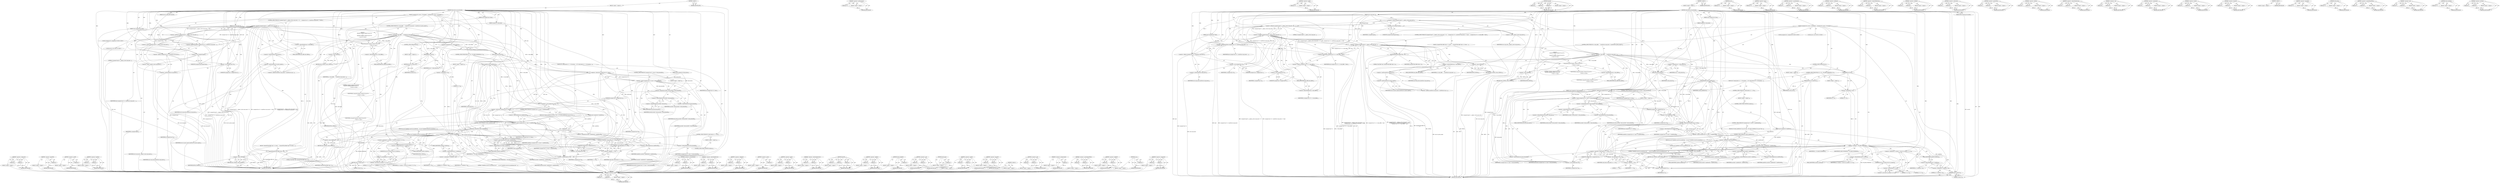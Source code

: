 digraph "&lt;operator&gt;.lessThan" {
vulnerable_282 [label=<(METHOD,&lt;operator&gt;.subtraction)>];
vulnerable_283 [label=<(PARAM,p1)>];
vulnerable_284 [label=<(PARAM,p2)>];
vulnerable_285 [label=<(BLOCK,&lt;empty&gt;,&lt;empty&gt;)>];
vulnerable_286 [label=<(METHOD_RETURN,ANY)>];
vulnerable_263 [label=<(METHOD,&lt;operator&gt;.logicalNot)>];
vulnerable_264 [label=<(PARAM,p1)>];
vulnerable_265 [label=<(BLOCK,&lt;empty&gt;,&lt;empty&gt;)>];
vulnerable_266 [label=<(METHOD_RETURN,ANY)>];
vulnerable_216 [label=<(METHOD,&lt;operator&gt;.sizeOf)>];
vulnerable_217 [label=<(PARAM,p1)>];
vulnerable_218 [label=<(BLOCK,&lt;empty&gt;,&lt;empty&gt;)>];
vulnerable_219 [label=<(METHOD_RETURN,ANY)>];
vulnerable_240 [label=<(METHOD,&lt;operator&gt;.lessThan)>];
vulnerable_241 [label=<(PARAM,p1)>];
vulnerable_242 [label=<(PARAM,p2)>];
vulnerable_243 [label=<(BLOCK,&lt;empty&gt;,&lt;empty&gt;)>];
vulnerable_244 [label=<(METHOD_RETURN,ANY)>];
vulnerable_6 [label=<(METHOD,&lt;global&gt;)<SUB>1</SUB>>];
vulnerable_7 [label=<(BLOCK,&lt;empty&gt;,&lt;empty&gt;)<SUB>1</SUB>>];
vulnerable_8 [label=<(METHOD,check_entry_size_and_hooks)<SUB>1</SUB>>];
vulnerable_9 [label=<(PARAM,struct arpt_entry *e)<SUB>1</SUB>>];
vulnerable_10 [label=<(PARAM,struct xt_table_info *newinfo)<SUB>2</SUB>>];
vulnerable_11 [label=<(PARAM,const unsigned char *base)<SUB>3</SUB>>];
vulnerable_12 [label=<(PARAM,const unsigned char *limit)<SUB>4</SUB>>];
vulnerable_13 [label=<(PARAM,const unsigned int *hook_entries)<SUB>5</SUB>>];
vulnerable_14 [label=<(PARAM,const unsigned int *underflows)<SUB>6</SUB>>];
vulnerable_15 [label=<(PARAM,unsigned int valid_hooks)<SUB>7</SUB>>];
vulnerable_16 [label=<(BLOCK,{
	unsigned int h;
 	int err;
 
 	if ((unsigned...,{
	unsigned int h;
 	int err;
 
 	if ((unsigned...)<SUB>8</SUB>>];
vulnerable_17 [label="<(LOCAL,unsigned int h: unsigned int)<SUB>9</SUB>>"];
vulnerable_18 [label="<(LOCAL,int err: int)<SUB>10</SUB>>"];
vulnerable_19 [label=<(CONTROL_STRUCTURE,IF,if ((unsigned long)e % __alignof__(struct arpt_entry) != 0 ||
	    (unsigned char *)e + sizeof(struct arpt_entry) &gt;= limit))<SUB>12</SUB>>];
vulnerable_20 [label=<(&lt;operator&gt;.logicalOr,(unsigned long)e % __alignof__(struct arpt_entr...)<SUB>12</SUB>>];
vulnerable_21 [label=<(&lt;operator&gt;.notEquals,(unsigned long)e % __alignof__(struct arpt_entr...)<SUB>12</SUB>>];
vulnerable_22 [label=<(&lt;operator&gt;.modulo,(unsigned long)e % __alignof__(struct arpt_entry))<SUB>12</SUB>>];
vulnerable_23 [label=<(&lt;operator&gt;.cast,(unsigned long)e)<SUB>12</SUB>>];
vulnerable_24 [label=<(UNKNOWN,unsigned long,unsigned long)<SUB>12</SUB>>];
vulnerable_25 [label=<(IDENTIFIER,e,(unsigned long)e)<SUB>12</SUB>>];
vulnerable_26 [label=<(&lt;operator&gt;.sizeOf,__alignof__(struct arpt_entry))<SUB>12</SUB>>];
vulnerable_27 [label=<(IDENTIFIER,struct arpt_entry,__alignof__(struct arpt_entry))<SUB>12</SUB>>];
vulnerable_28 [label=<(LITERAL,0,(unsigned long)e % __alignof__(struct arpt_entr...)<SUB>12</SUB>>];
vulnerable_29 [label=<(&lt;operator&gt;.greaterEqualsThan,(unsigned char *)e + sizeof(struct arpt_entry) ...)<SUB>13</SUB>>];
vulnerable_30 [label=<(&lt;operator&gt;.addition,(unsigned char *)e + sizeof(struct arpt_entry))<SUB>13</SUB>>];
vulnerable_31 [label=<(&lt;operator&gt;.cast,(unsigned char *)e)<SUB>13</SUB>>];
vulnerable_32 [label=<(UNKNOWN,unsigned char *,unsigned char *)<SUB>13</SUB>>];
vulnerable_33 [label=<(IDENTIFIER,e,(unsigned char *)e)<SUB>13</SUB>>];
vulnerable_34 [label=<(&lt;operator&gt;.sizeOf,sizeof(struct arpt_entry))<SUB>13</SUB>>];
vulnerable_35 [label=<(IDENTIFIER,struct arpt_entry,sizeof(struct arpt_entry))<SUB>13</SUB>>];
vulnerable_36 [label=<(IDENTIFIER,limit,(unsigned char *)e + sizeof(struct arpt_entry) ...)<SUB>13</SUB>>];
vulnerable_37 [label=<(BLOCK,{
 		duprintf(&quot;Bad offset %p\n&quot;, e);
 		return ...,{
 		duprintf(&quot;Bad offset %p\n&quot;, e);
 		return ...)<SUB>13</SUB>>];
vulnerable_38 [label=<(duprintf,duprintf(&quot;Bad offset %p\n&quot;, e))<SUB>14</SUB>>];
vulnerable_39 [label=<(LITERAL,&quot;Bad offset %p\n&quot;,duprintf(&quot;Bad offset %p\n&quot;, e))<SUB>14</SUB>>];
vulnerable_40 [label=<(IDENTIFIER,e,duprintf(&quot;Bad offset %p\n&quot;, e))<SUB>14</SUB>>];
vulnerable_41 [label=<(RETURN,return -EINVAL;,return -EINVAL;)<SUB>15</SUB>>];
vulnerable_42 [label=<(&lt;operator&gt;.minus,-EINVAL)<SUB>15</SUB>>];
vulnerable_43 [label=<(IDENTIFIER,EINVAL,-EINVAL)<SUB>15</SUB>>];
vulnerable_44 [label=<(CONTROL_STRUCTURE,IF,if (e-&gt;next_offset
	    &lt; sizeof(struct arpt_entry) + sizeof(struct xt_entry_target)))<SUB>18</SUB>>];
vulnerable_45 [label=<(&lt;operator&gt;.lessThan,e-&gt;next_offset
	    &lt; sizeof(struct arpt_entry)...)<SUB>18</SUB>>];
vulnerable_46 [label=<(&lt;operator&gt;.indirectFieldAccess,e-&gt;next_offset)<SUB>18</SUB>>];
vulnerable_47 [label=<(IDENTIFIER,e,e-&gt;next_offset
	    &lt; sizeof(struct arpt_entry)...)<SUB>18</SUB>>];
vulnerable_48 [label=<(FIELD_IDENTIFIER,next_offset,next_offset)<SUB>18</SUB>>];
vulnerable_49 [label=<(&lt;operator&gt;.addition,sizeof(struct arpt_entry) + sizeof(struct xt_en...)<SUB>19</SUB>>];
vulnerable_50 [label=<(&lt;operator&gt;.sizeOf,sizeof(struct arpt_entry))<SUB>19</SUB>>];
vulnerable_51 [label=<(IDENTIFIER,struct arpt_entry,sizeof(struct arpt_entry))<SUB>19</SUB>>];
vulnerable_52 [label=<(&lt;operator&gt;.sizeOf,sizeof(struct xt_entry_target))<SUB>19</SUB>>];
vulnerable_53 [label=<(IDENTIFIER,struct xt_entry_target,sizeof(struct xt_entry_target))<SUB>19</SUB>>];
vulnerable_54 [label="<(BLOCK,{
		duprintf(&quot;checking: element %p size %u\n&quot;,
...,{
		duprintf(&quot;checking: element %p size %u\n&quot;,
...)<SUB>19</SUB>>"];
vulnerable_55 [label="<(duprintf,duprintf(&quot;checking: element %p size %u\n&quot;,
			 ...)<SUB>20</SUB>>"];
vulnerable_56 [label="<(LITERAL,&quot;checking: element %p size %u\n&quot;,duprintf(&quot;checking: element %p size %u\n&quot;,
			 ...)<SUB>20</SUB>>"];
vulnerable_57 [label="<(IDENTIFIER,e,duprintf(&quot;checking: element %p size %u\n&quot;,
			 ...)<SUB>21</SUB>>"];
vulnerable_58 [label=<(&lt;operator&gt;.indirectFieldAccess,e-&gt;next_offset)<SUB>21</SUB>>];
vulnerable_59 [label="<(IDENTIFIER,e,duprintf(&quot;checking: element %p size %u\n&quot;,
			 ...)<SUB>21</SUB>>"];
vulnerable_60 [label=<(FIELD_IDENTIFIER,next_offset,next_offset)<SUB>21</SUB>>];
vulnerable_61 [label=<(RETURN,return -EINVAL;,return -EINVAL;)<SUB>22</SUB>>];
vulnerable_62 [label=<(&lt;operator&gt;.minus,-EINVAL)<SUB>22</SUB>>];
vulnerable_63 [label=<(IDENTIFIER,EINVAL,-EINVAL)<SUB>22</SUB>>];
vulnerable_64 [label=<(&lt;operator&gt;.assignment,err = check_entry(e))<SUB>25</SUB>>];
vulnerable_65 [label=<(IDENTIFIER,err,err = check_entry(e))<SUB>25</SUB>>];
vulnerable_66 [label=<(check_entry,check_entry(e))<SUB>25</SUB>>];
vulnerable_67 [label=<(IDENTIFIER,e,check_entry(e))<SUB>25</SUB>>];
vulnerable_68 [label=<(CONTROL_STRUCTURE,IF,if (err))<SUB>26</SUB>>];
vulnerable_69 [label=<(IDENTIFIER,err,if (err))<SUB>26</SUB>>];
vulnerable_70 [label=<(BLOCK,&lt;empty&gt;,&lt;empty&gt;)<SUB>27</SUB>>];
vulnerable_71 [label=<(RETURN,return err;,return err;)<SUB>27</SUB>>];
vulnerable_72 [label=<(IDENTIFIER,err,return err;)<SUB>27</SUB>>];
vulnerable_73 [label=<(CONTROL_STRUCTURE,FOR,for (h = 0;h &lt; NF_ARP_NUMHOOKS;h++))<SUB>30</SUB>>];
vulnerable_74 [label=<(BLOCK,&lt;empty&gt;,&lt;empty&gt;)<SUB>30</SUB>>];
vulnerable_75 [label=<(&lt;operator&gt;.assignment,h = 0)<SUB>30</SUB>>];
vulnerable_76 [label=<(IDENTIFIER,h,h = 0)<SUB>30</SUB>>];
vulnerable_77 [label=<(LITERAL,0,h = 0)<SUB>30</SUB>>];
vulnerable_78 [label=<(&lt;operator&gt;.lessThan,h &lt; NF_ARP_NUMHOOKS)<SUB>30</SUB>>];
vulnerable_79 [label=<(IDENTIFIER,h,h &lt; NF_ARP_NUMHOOKS)<SUB>30</SUB>>];
vulnerable_80 [label=<(IDENTIFIER,NF_ARP_NUMHOOKS,h &lt; NF_ARP_NUMHOOKS)<SUB>30</SUB>>];
vulnerable_81 [label=<(&lt;operator&gt;.postIncrement,h++)<SUB>30</SUB>>];
vulnerable_82 [label=<(IDENTIFIER,h,h++)<SUB>30</SUB>>];
vulnerable_83 [label=<(BLOCK,{
		if (!(valid_hooks &amp; (1 &lt;&lt; h)))
			continue;...,{
		if (!(valid_hooks &amp; (1 &lt;&lt; h)))
			continue;...)<SUB>30</SUB>>];
vulnerable_84 [label=<(CONTROL_STRUCTURE,IF,if (!(valid_hooks &amp; (1 &lt;&lt; h))))<SUB>31</SUB>>];
vulnerable_85 [label=<(&lt;operator&gt;.logicalNot,!(valid_hooks &amp; (1 &lt;&lt; h)))<SUB>31</SUB>>];
vulnerable_86 [label=<(&lt;operator&gt;.and,valid_hooks &amp; (1 &lt;&lt; h))<SUB>31</SUB>>];
vulnerable_87 [label=<(IDENTIFIER,valid_hooks,valid_hooks &amp; (1 &lt;&lt; h))<SUB>31</SUB>>];
vulnerable_88 [label=<(&lt;operator&gt;.shiftLeft,1 &lt;&lt; h)<SUB>31</SUB>>];
vulnerable_89 [label=<(LITERAL,1,1 &lt;&lt; h)<SUB>31</SUB>>];
vulnerable_90 [label=<(IDENTIFIER,h,1 &lt;&lt; h)<SUB>31</SUB>>];
vulnerable_91 [label=<(BLOCK,&lt;empty&gt;,&lt;empty&gt;)<SUB>32</SUB>>];
vulnerable_92 [label=<(CONTROL_STRUCTURE,CONTINUE,continue;)<SUB>32</SUB>>];
vulnerable_93 [label=<(CONTROL_STRUCTURE,IF,if ((unsigned char *)e - base == hook_entries[h]))<SUB>33</SUB>>];
vulnerable_94 [label=<(&lt;operator&gt;.equals,(unsigned char *)e - base == hook_entries[h])<SUB>33</SUB>>];
vulnerable_95 [label=<(&lt;operator&gt;.subtraction,(unsigned char *)e - base)<SUB>33</SUB>>];
vulnerable_96 [label=<(&lt;operator&gt;.cast,(unsigned char *)e)<SUB>33</SUB>>];
vulnerable_97 [label=<(UNKNOWN,unsigned char *,unsigned char *)<SUB>33</SUB>>];
vulnerable_98 [label=<(IDENTIFIER,e,(unsigned char *)e)<SUB>33</SUB>>];
vulnerable_99 [label=<(IDENTIFIER,base,(unsigned char *)e - base)<SUB>33</SUB>>];
vulnerable_100 [label=<(&lt;operator&gt;.indirectIndexAccess,hook_entries[h])<SUB>33</SUB>>];
vulnerable_101 [label=<(IDENTIFIER,hook_entries,(unsigned char *)e - base == hook_entries[h])<SUB>33</SUB>>];
vulnerable_102 [label=<(IDENTIFIER,h,(unsigned char *)e - base == hook_entries[h])<SUB>33</SUB>>];
vulnerable_103 [label=<(BLOCK,&lt;empty&gt;,&lt;empty&gt;)<SUB>34</SUB>>];
vulnerable_104 [label=<(&lt;operator&gt;.assignment,newinfo-&gt;hook_entry[h] = hook_entries[h])<SUB>34</SUB>>];
vulnerable_105 [label=<(&lt;operator&gt;.indirectIndexAccess,newinfo-&gt;hook_entry[h])<SUB>34</SUB>>];
vulnerable_106 [label=<(&lt;operator&gt;.indirectFieldAccess,newinfo-&gt;hook_entry)<SUB>34</SUB>>];
vulnerable_107 [label=<(IDENTIFIER,newinfo,newinfo-&gt;hook_entry[h] = hook_entries[h])<SUB>34</SUB>>];
vulnerable_108 [label=<(FIELD_IDENTIFIER,hook_entry,hook_entry)<SUB>34</SUB>>];
vulnerable_109 [label=<(IDENTIFIER,h,newinfo-&gt;hook_entry[h] = hook_entries[h])<SUB>34</SUB>>];
vulnerable_110 [label=<(&lt;operator&gt;.indirectIndexAccess,hook_entries[h])<SUB>34</SUB>>];
vulnerable_111 [label=<(IDENTIFIER,hook_entries,newinfo-&gt;hook_entry[h] = hook_entries[h])<SUB>34</SUB>>];
vulnerable_112 [label=<(IDENTIFIER,h,newinfo-&gt;hook_entry[h] = hook_entries[h])<SUB>34</SUB>>];
vulnerable_113 [label=<(CONTROL_STRUCTURE,IF,if ((unsigned char *)e - base == underflows[h]))<SUB>35</SUB>>];
vulnerable_114 [label=<(&lt;operator&gt;.equals,(unsigned char *)e - base == underflows[h])<SUB>35</SUB>>];
vulnerable_115 [label=<(&lt;operator&gt;.subtraction,(unsigned char *)e - base)<SUB>35</SUB>>];
vulnerable_116 [label=<(&lt;operator&gt;.cast,(unsigned char *)e)<SUB>35</SUB>>];
vulnerable_117 [label=<(UNKNOWN,unsigned char *,unsigned char *)<SUB>35</SUB>>];
vulnerable_118 [label=<(IDENTIFIER,e,(unsigned char *)e)<SUB>35</SUB>>];
vulnerable_119 [label=<(IDENTIFIER,base,(unsigned char *)e - base)<SUB>35</SUB>>];
vulnerable_120 [label=<(&lt;operator&gt;.indirectIndexAccess,underflows[h])<SUB>35</SUB>>];
vulnerable_121 [label=<(IDENTIFIER,underflows,(unsigned char *)e - base == underflows[h])<SUB>35</SUB>>];
vulnerable_122 [label=<(IDENTIFIER,h,(unsigned char *)e - base == underflows[h])<SUB>35</SUB>>];
vulnerable_123 [label=<(BLOCK,{
			if (!check_underflow(e)) {
				pr_err(&quot;Und...,{
			if (!check_underflow(e)) {
				pr_err(&quot;Und...)<SUB>35</SUB>>];
vulnerable_124 [label=<(CONTROL_STRUCTURE,IF,if (!check_underflow(e)))<SUB>36</SUB>>];
vulnerable_125 [label=<(&lt;operator&gt;.logicalNot,!check_underflow(e))<SUB>36</SUB>>];
vulnerable_126 [label=<(check_underflow,check_underflow(e))<SUB>36</SUB>>];
vulnerable_127 [label=<(IDENTIFIER,e,check_underflow(e))<SUB>36</SUB>>];
vulnerable_128 [label=<(BLOCK,{
				pr_err(&quot;Underflows must be unconditional ...,{
				pr_err(&quot;Underflows must be unconditional ...)<SUB>36</SUB>>];
vulnerable_129 [label=<(pr_err,pr_err(&quot;Underflows must be unconditional and &quot;
...)<SUB>37</SUB>>];
vulnerable_130 [label=<(LITERAL,&quot;Underflows must be unconditional and &quot;
				   ...,pr_err(&quot;Underflows must be unconditional and &quot;
...)<SUB>37</SUB>>];
vulnerable_131 [label=<(RETURN,return -EINVAL;,return -EINVAL;)<SUB>40</SUB>>];
vulnerable_132 [label=<(&lt;operator&gt;.minus,-EINVAL)<SUB>40</SUB>>];
vulnerable_133 [label=<(IDENTIFIER,EINVAL,-EINVAL)<SUB>40</SUB>>];
vulnerable_134 [label=<(&lt;operator&gt;.assignment,newinfo-&gt;underflow[h] = underflows[h])<SUB>42</SUB>>];
vulnerable_135 [label=<(&lt;operator&gt;.indirectIndexAccess,newinfo-&gt;underflow[h])<SUB>42</SUB>>];
vulnerable_136 [label=<(&lt;operator&gt;.indirectFieldAccess,newinfo-&gt;underflow)<SUB>42</SUB>>];
vulnerable_137 [label=<(IDENTIFIER,newinfo,newinfo-&gt;underflow[h] = underflows[h])<SUB>42</SUB>>];
vulnerable_138 [label=<(FIELD_IDENTIFIER,underflow,underflow)<SUB>42</SUB>>];
vulnerable_139 [label=<(IDENTIFIER,h,newinfo-&gt;underflow[h] = underflows[h])<SUB>42</SUB>>];
vulnerable_140 [label=<(&lt;operator&gt;.indirectIndexAccess,underflows[h])<SUB>42</SUB>>];
vulnerable_141 [label=<(IDENTIFIER,underflows,newinfo-&gt;underflow[h] = underflows[h])<SUB>42</SUB>>];
vulnerable_142 [label=<(IDENTIFIER,h,newinfo-&gt;underflow[h] = underflows[h])<SUB>42</SUB>>];
vulnerable_143 [label=<(&lt;operator&gt;.assignment,e-&gt;counters = ((struct xt_counters) { 0, 0 }))<SUB>47</SUB>>];
vulnerable_144 [label=<(&lt;operator&gt;.indirectFieldAccess,e-&gt;counters)<SUB>47</SUB>>];
vulnerable_145 [label=<(IDENTIFIER,e,e-&gt;counters = ((struct xt_counters) { 0, 0 }))<SUB>47</SUB>>];
vulnerable_146 [label=<(FIELD_IDENTIFIER,counters,counters)<SUB>47</SUB>>];
vulnerable_147 [label=<(&lt;operator&gt;.cast,(struct xt_counters) { 0, 0 })<SUB>47</SUB>>];
vulnerable_148 [label=<(UNKNOWN,struct xt_counters,struct xt_counters)<SUB>47</SUB>>];
vulnerable_149 [label=<(&lt;operator&gt;.arrayInitializer,{ 0, 0 })<SUB>47</SUB>>];
vulnerable_150 [label=<(LITERAL,0,{ 0, 0 })<SUB>47</SUB>>];
vulnerable_151 [label=<(LITERAL,0,{ 0, 0 })<SUB>47</SUB>>];
vulnerable_152 [label=<(&lt;operator&gt;.assignment,e-&gt;comefrom = 0)<SUB>48</SUB>>];
vulnerable_153 [label=<(&lt;operator&gt;.indirectFieldAccess,e-&gt;comefrom)<SUB>48</SUB>>];
vulnerable_154 [label=<(IDENTIFIER,e,e-&gt;comefrom = 0)<SUB>48</SUB>>];
vulnerable_155 [label=<(FIELD_IDENTIFIER,comefrom,comefrom)<SUB>48</SUB>>];
vulnerable_156 [label=<(LITERAL,0,e-&gt;comefrom = 0)<SUB>48</SUB>>];
vulnerable_157 [label=<(RETURN,return 0;,return 0;)<SUB>49</SUB>>];
vulnerable_158 [label=<(LITERAL,0,return 0;)<SUB>49</SUB>>];
vulnerable_159 [label=<(METHOD_RETURN,int)<SUB>1</SUB>>];
vulnerable_161 [label=<(METHOD_RETURN,ANY)<SUB>1</SUB>>];
vulnerable_300 [label=<(METHOD,&lt;operator&gt;.arrayInitializer)>];
vulnerable_301 [label=<(PARAM,p1)>];
vulnerable_302 [label=<(PARAM,p2)>];
vulnerable_303 [label=<(BLOCK,&lt;empty&gt;,&lt;empty&gt;)>];
vulnerable_304 [label=<(METHOD_RETURN,ANY)>];
vulnerable_245 [label=<(METHOD,&lt;operator&gt;.indirectFieldAccess)>];
vulnerable_246 [label=<(PARAM,p1)>];
vulnerable_247 [label=<(PARAM,p2)>];
vulnerable_248 [label=<(BLOCK,&lt;empty&gt;,&lt;empty&gt;)>];
vulnerable_249 [label=<(METHOD_RETURN,ANY)>];
vulnerable_201 [label=<(METHOD,&lt;operator&gt;.notEquals)>];
vulnerable_202 [label=<(PARAM,p1)>];
vulnerable_203 [label=<(PARAM,p2)>];
vulnerable_204 [label=<(BLOCK,&lt;empty&gt;,&lt;empty&gt;)>];
vulnerable_205 [label=<(METHOD_RETURN,ANY)>];
vulnerable_236 [label=<(METHOD,&lt;operator&gt;.minus)>];
vulnerable_237 [label=<(PARAM,p1)>];
vulnerable_238 [label=<(BLOCK,&lt;empty&gt;,&lt;empty&gt;)>];
vulnerable_239 [label=<(METHOD_RETURN,ANY)>];
vulnerable_277 [label=<(METHOD,&lt;operator&gt;.equals)>];
vulnerable_278 [label=<(PARAM,p1)>];
vulnerable_279 [label=<(PARAM,p2)>];
vulnerable_280 [label=<(BLOCK,&lt;empty&gt;,&lt;empty&gt;)>];
vulnerable_281 [label=<(METHOD_RETURN,ANY)>];
vulnerable_287 [label=<(METHOD,&lt;operator&gt;.indirectIndexAccess)>];
vulnerable_288 [label=<(PARAM,p1)>];
vulnerable_289 [label=<(PARAM,p2)>];
vulnerable_290 [label=<(BLOCK,&lt;empty&gt;,&lt;empty&gt;)>];
vulnerable_291 [label=<(METHOD_RETURN,ANY)>];
vulnerable_230 [label=<(METHOD,duprintf)>];
vulnerable_231 [label=<(PARAM,p1)>];
vulnerable_232 [label=<(PARAM,p2)>];
vulnerable_233 [label=<(PARAM,p3)>];
vulnerable_234 [label=<(BLOCK,&lt;empty&gt;,&lt;empty&gt;)>];
vulnerable_235 [label=<(METHOD_RETURN,ANY)>];
vulnerable_225 [label=<(METHOD,&lt;operator&gt;.addition)>];
vulnerable_226 [label=<(PARAM,p1)>];
vulnerable_227 [label=<(PARAM,p2)>];
vulnerable_228 [label=<(BLOCK,&lt;empty&gt;,&lt;empty&gt;)>];
vulnerable_229 [label=<(METHOD_RETURN,ANY)>];
vulnerable_292 [label=<(METHOD,check_underflow)>];
vulnerable_293 [label=<(PARAM,p1)>];
vulnerable_294 [label=<(BLOCK,&lt;empty&gt;,&lt;empty&gt;)>];
vulnerable_295 [label=<(METHOD_RETURN,ANY)>];
vulnerable_211 [label=<(METHOD,&lt;operator&gt;.cast)>];
vulnerable_212 [label=<(PARAM,p1)>];
vulnerable_213 [label=<(PARAM,p2)>];
vulnerable_214 [label=<(BLOCK,&lt;empty&gt;,&lt;empty&gt;)>];
vulnerable_215 [label=<(METHOD_RETURN,ANY)>];
vulnerable_255 [label=<(METHOD,check_entry)>];
vulnerable_256 [label=<(PARAM,p1)>];
vulnerable_257 [label=<(BLOCK,&lt;empty&gt;,&lt;empty&gt;)>];
vulnerable_258 [label=<(METHOD_RETURN,ANY)>];
vulnerable_206 [label=<(METHOD,&lt;operator&gt;.modulo)>];
vulnerable_207 [label=<(PARAM,p1)>];
vulnerable_208 [label=<(PARAM,p2)>];
vulnerable_209 [label=<(BLOCK,&lt;empty&gt;,&lt;empty&gt;)>];
vulnerable_210 [label=<(METHOD_RETURN,ANY)>];
vulnerable_196 [label=<(METHOD,&lt;operator&gt;.logicalOr)>];
vulnerable_197 [label=<(PARAM,p1)>];
vulnerable_198 [label=<(PARAM,p2)>];
vulnerable_199 [label=<(BLOCK,&lt;empty&gt;,&lt;empty&gt;)>];
vulnerable_200 [label=<(METHOD_RETURN,ANY)>];
vulnerable_190 [label=<(METHOD,&lt;global&gt;)<SUB>1</SUB>>];
vulnerable_191 [label=<(BLOCK,&lt;empty&gt;,&lt;empty&gt;)>];
vulnerable_192 [label=<(METHOD_RETURN,ANY)>];
vulnerable_267 [label=<(METHOD,&lt;operator&gt;.and)>];
vulnerable_268 [label=<(PARAM,p1)>];
vulnerable_269 [label=<(PARAM,p2)>];
vulnerable_270 [label=<(BLOCK,&lt;empty&gt;,&lt;empty&gt;)>];
vulnerable_271 [label=<(METHOD_RETURN,ANY)>];
vulnerable_259 [label=<(METHOD,&lt;operator&gt;.postIncrement)>];
vulnerable_260 [label=<(PARAM,p1)>];
vulnerable_261 [label=<(BLOCK,&lt;empty&gt;,&lt;empty&gt;)>];
vulnerable_262 [label=<(METHOD_RETURN,ANY)>];
vulnerable_220 [label=<(METHOD,&lt;operator&gt;.greaterEqualsThan)>];
vulnerable_221 [label=<(PARAM,p1)>];
vulnerable_222 [label=<(PARAM,p2)>];
vulnerable_223 [label=<(BLOCK,&lt;empty&gt;,&lt;empty&gt;)>];
vulnerable_224 [label=<(METHOD_RETURN,ANY)>];
vulnerable_272 [label=<(METHOD,&lt;operator&gt;.shiftLeft)>];
vulnerable_273 [label=<(PARAM,p1)>];
vulnerable_274 [label=<(PARAM,p2)>];
vulnerable_275 [label=<(BLOCK,&lt;empty&gt;,&lt;empty&gt;)>];
vulnerable_276 [label=<(METHOD_RETURN,ANY)>];
vulnerable_296 [label=<(METHOD,pr_err)>];
vulnerable_297 [label=<(PARAM,p1)>];
vulnerable_298 [label=<(BLOCK,&lt;empty&gt;,&lt;empty&gt;)>];
vulnerable_299 [label=<(METHOD_RETURN,ANY)>];
vulnerable_250 [label=<(METHOD,&lt;operator&gt;.assignment)>];
vulnerable_251 [label=<(PARAM,p1)>];
vulnerable_252 [label=<(PARAM,p2)>];
vulnerable_253 [label=<(BLOCK,&lt;empty&gt;,&lt;empty&gt;)>];
vulnerable_254 [label=<(METHOD_RETURN,ANY)>];
fixed_292 [label=<(METHOD,&lt;operator&gt;.equals)>];
fixed_293 [label=<(PARAM,p1)>];
fixed_294 [label=<(PARAM,p2)>];
fixed_295 [label=<(BLOCK,&lt;empty&gt;,&lt;empty&gt;)>];
fixed_296 [label=<(METHOD_RETURN,ANY)>];
fixed_274 [label=<(METHOD,&lt;operator&gt;.postIncrement)>];
fixed_275 [label=<(PARAM,p1)>];
fixed_276 [label=<(BLOCK,&lt;empty&gt;,&lt;empty&gt;)>];
fixed_277 [label=<(METHOD_RETURN,ANY)>];
fixed_226 [label=<(METHOD,&lt;operator&gt;.sizeOf)>];
fixed_227 [label=<(PARAM,p1)>];
fixed_228 [label=<(BLOCK,&lt;empty&gt;,&lt;empty&gt;)>];
fixed_229 [label=<(METHOD_RETURN,ANY)>];
fixed_250 [label=<(METHOD,duprintf)>];
fixed_251 [label=<(PARAM,p1)>];
fixed_252 [label=<(PARAM,p2)>];
fixed_253 [label=<(PARAM,p3)>];
fixed_254 [label=<(BLOCK,&lt;empty&gt;,&lt;empty&gt;)>];
fixed_255 [label=<(METHOD_RETURN,ANY)>];
fixed_6 [label=<(METHOD,&lt;global&gt;)<SUB>1</SUB>>];
fixed_7 [label=<(BLOCK,&lt;empty&gt;,&lt;empty&gt;)<SUB>1</SUB>>];
fixed_8 [label=<(METHOD,check_entry_size_and_hooks)<SUB>1</SUB>>];
fixed_9 [label=<(PARAM,struct arpt_entry *e)<SUB>1</SUB>>];
fixed_10 [label=<(PARAM,struct xt_table_info *newinfo)<SUB>2</SUB>>];
fixed_11 [label=<(PARAM,const unsigned char *base)<SUB>3</SUB>>];
fixed_12 [label=<(PARAM,const unsigned char *limit)<SUB>4</SUB>>];
fixed_13 [label=<(PARAM,const unsigned int *hook_entries)<SUB>5</SUB>>];
fixed_14 [label=<(PARAM,const unsigned int *underflows)<SUB>6</SUB>>];
fixed_15 [label=<(PARAM,unsigned int valid_hooks)<SUB>7</SUB>>];
fixed_16 [label=<(BLOCK,{
	unsigned int h;
 	int err;
 
 	if ((unsigned...,{
	unsigned int h;
 	int err;
 
 	if ((unsigned...)<SUB>8</SUB>>];
fixed_17 [label="<(LOCAL,unsigned int h: unsigned int)<SUB>9</SUB>>"];
fixed_18 [label="<(LOCAL,int err: int)<SUB>10</SUB>>"];
fixed_19 [label=<(CONTROL_STRUCTURE,IF,if ((unsigned long)e % __alignof__(struct arpt_entry) != 0 ||
	    (unsigned char *)e + sizeof(struct arpt_entry) &gt;= limit ||
	    (unsigned char *)e + e-&gt;next_offset &gt; limit))<SUB>12</SUB>>];
fixed_20 [label=<(&lt;operator&gt;.logicalOr,(unsigned long)e % __alignof__(struct arpt_entr...)<SUB>12</SUB>>];
fixed_21 [label=<(&lt;operator&gt;.logicalOr,(unsigned long)e % __alignof__(struct arpt_entr...)<SUB>12</SUB>>];
fixed_22 [label=<(&lt;operator&gt;.notEquals,(unsigned long)e % __alignof__(struct arpt_entr...)<SUB>12</SUB>>];
fixed_23 [label=<(&lt;operator&gt;.modulo,(unsigned long)e % __alignof__(struct arpt_entry))<SUB>12</SUB>>];
fixed_24 [label=<(&lt;operator&gt;.cast,(unsigned long)e)<SUB>12</SUB>>];
fixed_25 [label=<(UNKNOWN,unsigned long,unsigned long)<SUB>12</SUB>>];
fixed_26 [label=<(IDENTIFIER,e,(unsigned long)e)<SUB>12</SUB>>];
fixed_27 [label=<(&lt;operator&gt;.sizeOf,__alignof__(struct arpt_entry))<SUB>12</SUB>>];
fixed_28 [label=<(IDENTIFIER,struct arpt_entry,__alignof__(struct arpt_entry))<SUB>12</SUB>>];
fixed_29 [label=<(LITERAL,0,(unsigned long)e % __alignof__(struct arpt_entr...)<SUB>12</SUB>>];
fixed_30 [label=<(&lt;operator&gt;.greaterEqualsThan,(unsigned char *)e + sizeof(struct arpt_entry) ...)<SUB>13</SUB>>];
fixed_31 [label=<(&lt;operator&gt;.addition,(unsigned char *)e + sizeof(struct arpt_entry))<SUB>13</SUB>>];
fixed_32 [label=<(&lt;operator&gt;.cast,(unsigned char *)e)<SUB>13</SUB>>];
fixed_33 [label=<(UNKNOWN,unsigned char *,unsigned char *)<SUB>13</SUB>>];
fixed_34 [label=<(IDENTIFIER,e,(unsigned char *)e)<SUB>13</SUB>>];
fixed_35 [label=<(&lt;operator&gt;.sizeOf,sizeof(struct arpt_entry))<SUB>13</SUB>>];
fixed_36 [label=<(IDENTIFIER,struct arpt_entry,sizeof(struct arpt_entry))<SUB>13</SUB>>];
fixed_37 [label=<(IDENTIFIER,limit,(unsigned char *)e + sizeof(struct arpt_entry) ...)<SUB>13</SUB>>];
fixed_38 [label=<(&lt;operator&gt;.greaterThan,(unsigned char *)e + e-&gt;next_offset &gt; limit)<SUB>14</SUB>>];
fixed_39 [label=<(&lt;operator&gt;.addition,(unsigned char *)e + e-&gt;next_offset)<SUB>14</SUB>>];
fixed_40 [label=<(&lt;operator&gt;.cast,(unsigned char *)e)<SUB>14</SUB>>];
fixed_41 [label=<(UNKNOWN,unsigned char *,unsigned char *)<SUB>14</SUB>>];
fixed_42 [label=<(IDENTIFIER,e,(unsigned char *)e)<SUB>14</SUB>>];
fixed_43 [label=<(&lt;operator&gt;.indirectFieldAccess,e-&gt;next_offset)<SUB>14</SUB>>];
fixed_44 [label=<(IDENTIFIER,e,(unsigned char *)e + e-&gt;next_offset)<SUB>14</SUB>>];
fixed_45 [label=<(FIELD_IDENTIFIER,next_offset,next_offset)<SUB>14</SUB>>];
fixed_46 [label=<(IDENTIFIER,limit,(unsigned char *)e + e-&gt;next_offset &gt; limit)<SUB>14</SUB>>];
fixed_47 [label=<(BLOCK,{
 		duprintf(&quot;Bad offset %p\n&quot;, e);
 		return ...,{
 		duprintf(&quot;Bad offset %p\n&quot;, e);
 		return ...)<SUB>14</SUB>>];
fixed_48 [label=<(duprintf,duprintf(&quot;Bad offset %p\n&quot;, e))<SUB>15</SUB>>];
fixed_49 [label=<(LITERAL,&quot;Bad offset %p\n&quot;,duprintf(&quot;Bad offset %p\n&quot;, e))<SUB>15</SUB>>];
fixed_50 [label=<(IDENTIFIER,e,duprintf(&quot;Bad offset %p\n&quot;, e))<SUB>15</SUB>>];
fixed_51 [label=<(RETURN,return -EINVAL;,return -EINVAL;)<SUB>16</SUB>>];
fixed_52 [label=<(&lt;operator&gt;.minus,-EINVAL)<SUB>16</SUB>>];
fixed_53 [label=<(IDENTIFIER,EINVAL,-EINVAL)<SUB>16</SUB>>];
fixed_54 [label=<(CONTROL_STRUCTURE,IF,if (e-&gt;next_offset
	    &lt; sizeof(struct arpt_entry) + sizeof(struct xt_entry_target)))<SUB>19</SUB>>];
fixed_55 [label=<(&lt;operator&gt;.lessThan,e-&gt;next_offset
	    &lt; sizeof(struct arpt_entry)...)<SUB>19</SUB>>];
fixed_56 [label=<(&lt;operator&gt;.indirectFieldAccess,e-&gt;next_offset)<SUB>19</SUB>>];
fixed_57 [label=<(IDENTIFIER,e,e-&gt;next_offset
	    &lt; sizeof(struct arpt_entry)...)<SUB>19</SUB>>];
fixed_58 [label=<(FIELD_IDENTIFIER,next_offset,next_offset)<SUB>19</SUB>>];
fixed_59 [label=<(&lt;operator&gt;.addition,sizeof(struct arpt_entry) + sizeof(struct xt_en...)<SUB>20</SUB>>];
fixed_60 [label=<(&lt;operator&gt;.sizeOf,sizeof(struct arpt_entry))<SUB>20</SUB>>];
fixed_61 [label=<(IDENTIFIER,struct arpt_entry,sizeof(struct arpt_entry))<SUB>20</SUB>>];
fixed_62 [label=<(&lt;operator&gt;.sizeOf,sizeof(struct xt_entry_target))<SUB>20</SUB>>];
fixed_63 [label=<(IDENTIFIER,struct xt_entry_target,sizeof(struct xt_entry_target))<SUB>20</SUB>>];
fixed_64 [label="<(BLOCK,{
		duprintf(&quot;checking: element %p size %u\n&quot;,
...,{
		duprintf(&quot;checking: element %p size %u\n&quot;,
...)<SUB>20</SUB>>"];
fixed_65 [label="<(duprintf,duprintf(&quot;checking: element %p size %u\n&quot;,
			 ...)<SUB>21</SUB>>"];
fixed_66 [label="<(LITERAL,&quot;checking: element %p size %u\n&quot;,duprintf(&quot;checking: element %p size %u\n&quot;,
			 ...)<SUB>21</SUB>>"];
fixed_67 [label="<(IDENTIFIER,e,duprintf(&quot;checking: element %p size %u\n&quot;,
			 ...)<SUB>22</SUB>>"];
fixed_68 [label=<(&lt;operator&gt;.indirectFieldAccess,e-&gt;next_offset)<SUB>22</SUB>>];
fixed_69 [label="<(IDENTIFIER,e,duprintf(&quot;checking: element %p size %u\n&quot;,
			 ...)<SUB>22</SUB>>"];
fixed_70 [label=<(FIELD_IDENTIFIER,next_offset,next_offset)<SUB>22</SUB>>];
fixed_71 [label=<(RETURN,return -EINVAL;,return -EINVAL;)<SUB>23</SUB>>];
fixed_72 [label=<(&lt;operator&gt;.minus,-EINVAL)<SUB>23</SUB>>];
fixed_73 [label=<(IDENTIFIER,EINVAL,-EINVAL)<SUB>23</SUB>>];
fixed_74 [label=<(&lt;operator&gt;.assignment,err = check_entry(e))<SUB>26</SUB>>];
fixed_75 [label=<(IDENTIFIER,err,err = check_entry(e))<SUB>26</SUB>>];
fixed_76 [label=<(check_entry,check_entry(e))<SUB>26</SUB>>];
fixed_77 [label=<(IDENTIFIER,e,check_entry(e))<SUB>26</SUB>>];
fixed_78 [label=<(CONTROL_STRUCTURE,IF,if (err))<SUB>27</SUB>>];
fixed_79 [label=<(IDENTIFIER,err,if (err))<SUB>27</SUB>>];
fixed_80 [label=<(BLOCK,&lt;empty&gt;,&lt;empty&gt;)<SUB>28</SUB>>];
fixed_81 [label=<(RETURN,return err;,return err;)<SUB>28</SUB>>];
fixed_82 [label=<(IDENTIFIER,err,return err;)<SUB>28</SUB>>];
fixed_83 [label=<(CONTROL_STRUCTURE,FOR,for (h = 0;h &lt; NF_ARP_NUMHOOKS;h++))<SUB>31</SUB>>];
fixed_84 [label=<(BLOCK,&lt;empty&gt;,&lt;empty&gt;)<SUB>31</SUB>>];
fixed_85 [label=<(&lt;operator&gt;.assignment,h = 0)<SUB>31</SUB>>];
fixed_86 [label=<(IDENTIFIER,h,h = 0)<SUB>31</SUB>>];
fixed_87 [label=<(LITERAL,0,h = 0)<SUB>31</SUB>>];
fixed_88 [label=<(&lt;operator&gt;.lessThan,h &lt; NF_ARP_NUMHOOKS)<SUB>31</SUB>>];
fixed_89 [label=<(IDENTIFIER,h,h &lt; NF_ARP_NUMHOOKS)<SUB>31</SUB>>];
fixed_90 [label=<(IDENTIFIER,NF_ARP_NUMHOOKS,h &lt; NF_ARP_NUMHOOKS)<SUB>31</SUB>>];
fixed_91 [label=<(&lt;operator&gt;.postIncrement,h++)<SUB>31</SUB>>];
fixed_92 [label=<(IDENTIFIER,h,h++)<SUB>31</SUB>>];
fixed_93 [label=<(BLOCK,{
		if (!(valid_hooks &amp; (1 &lt;&lt; h)))
			continue;...,{
		if (!(valid_hooks &amp; (1 &lt;&lt; h)))
			continue;...)<SUB>31</SUB>>];
fixed_94 [label=<(CONTROL_STRUCTURE,IF,if (!(valid_hooks &amp; (1 &lt;&lt; h))))<SUB>32</SUB>>];
fixed_95 [label=<(&lt;operator&gt;.logicalNot,!(valid_hooks &amp; (1 &lt;&lt; h)))<SUB>32</SUB>>];
fixed_96 [label=<(&lt;operator&gt;.and,valid_hooks &amp; (1 &lt;&lt; h))<SUB>32</SUB>>];
fixed_97 [label=<(IDENTIFIER,valid_hooks,valid_hooks &amp; (1 &lt;&lt; h))<SUB>32</SUB>>];
fixed_98 [label=<(&lt;operator&gt;.shiftLeft,1 &lt;&lt; h)<SUB>32</SUB>>];
fixed_99 [label=<(LITERAL,1,1 &lt;&lt; h)<SUB>32</SUB>>];
fixed_100 [label=<(IDENTIFIER,h,1 &lt;&lt; h)<SUB>32</SUB>>];
fixed_101 [label=<(BLOCK,&lt;empty&gt;,&lt;empty&gt;)<SUB>33</SUB>>];
fixed_102 [label=<(CONTROL_STRUCTURE,CONTINUE,continue;)<SUB>33</SUB>>];
fixed_103 [label=<(CONTROL_STRUCTURE,IF,if ((unsigned char *)e - base == hook_entries[h]))<SUB>34</SUB>>];
fixed_104 [label=<(&lt;operator&gt;.equals,(unsigned char *)e - base == hook_entries[h])<SUB>34</SUB>>];
fixed_105 [label=<(&lt;operator&gt;.subtraction,(unsigned char *)e - base)<SUB>34</SUB>>];
fixed_106 [label=<(&lt;operator&gt;.cast,(unsigned char *)e)<SUB>34</SUB>>];
fixed_107 [label=<(UNKNOWN,unsigned char *,unsigned char *)<SUB>34</SUB>>];
fixed_108 [label=<(IDENTIFIER,e,(unsigned char *)e)<SUB>34</SUB>>];
fixed_109 [label=<(IDENTIFIER,base,(unsigned char *)e - base)<SUB>34</SUB>>];
fixed_110 [label=<(&lt;operator&gt;.indirectIndexAccess,hook_entries[h])<SUB>34</SUB>>];
fixed_111 [label=<(IDENTIFIER,hook_entries,(unsigned char *)e - base == hook_entries[h])<SUB>34</SUB>>];
fixed_112 [label=<(IDENTIFIER,h,(unsigned char *)e - base == hook_entries[h])<SUB>34</SUB>>];
fixed_113 [label=<(BLOCK,&lt;empty&gt;,&lt;empty&gt;)<SUB>35</SUB>>];
fixed_114 [label=<(&lt;operator&gt;.assignment,newinfo-&gt;hook_entry[h] = hook_entries[h])<SUB>35</SUB>>];
fixed_115 [label=<(&lt;operator&gt;.indirectIndexAccess,newinfo-&gt;hook_entry[h])<SUB>35</SUB>>];
fixed_116 [label=<(&lt;operator&gt;.indirectFieldAccess,newinfo-&gt;hook_entry)<SUB>35</SUB>>];
fixed_117 [label=<(IDENTIFIER,newinfo,newinfo-&gt;hook_entry[h] = hook_entries[h])<SUB>35</SUB>>];
fixed_118 [label=<(FIELD_IDENTIFIER,hook_entry,hook_entry)<SUB>35</SUB>>];
fixed_119 [label=<(IDENTIFIER,h,newinfo-&gt;hook_entry[h] = hook_entries[h])<SUB>35</SUB>>];
fixed_120 [label=<(&lt;operator&gt;.indirectIndexAccess,hook_entries[h])<SUB>35</SUB>>];
fixed_121 [label=<(IDENTIFIER,hook_entries,newinfo-&gt;hook_entry[h] = hook_entries[h])<SUB>35</SUB>>];
fixed_122 [label=<(IDENTIFIER,h,newinfo-&gt;hook_entry[h] = hook_entries[h])<SUB>35</SUB>>];
fixed_123 [label=<(CONTROL_STRUCTURE,IF,if ((unsigned char *)e - base == underflows[h]))<SUB>36</SUB>>];
fixed_124 [label=<(&lt;operator&gt;.equals,(unsigned char *)e - base == underflows[h])<SUB>36</SUB>>];
fixed_125 [label=<(&lt;operator&gt;.subtraction,(unsigned char *)e - base)<SUB>36</SUB>>];
fixed_126 [label=<(&lt;operator&gt;.cast,(unsigned char *)e)<SUB>36</SUB>>];
fixed_127 [label=<(UNKNOWN,unsigned char *,unsigned char *)<SUB>36</SUB>>];
fixed_128 [label=<(IDENTIFIER,e,(unsigned char *)e)<SUB>36</SUB>>];
fixed_129 [label=<(IDENTIFIER,base,(unsigned char *)e - base)<SUB>36</SUB>>];
fixed_130 [label=<(&lt;operator&gt;.indirectIndexAccess,underflows[h])<SUB>36</SUB>>];
fixed_131 [label=<(IDENTIFIER,underflows,(unsigned char *)e - base == underflows[h])<SUB>36</SUB>>];
fixed_132 [label=<(IDENTIFIER,h,(unsigned char *)e - base == underflows[h])<SUB>36</SUB>>];
fixed_133 [label=<(BLOCK,{
			if (!check_underflow(e)) {
				pr_err(&quot;Und...,{
			if (!check_underflow(e)) {
				pr_err(&quot;Und...)<SUB>36</SUB>>];
fixed_134 [label=<(CONTROL_STRUCTURE,IF,if (!check_underflow(e)))<SUB>37</SUB>>];
fixed_135 [label=<(&lt;operator&gt;.logicalNot,!check_underflow(e))<SUB>37</SUB>>];
fixed_136 [label=<(check_underflow,check_underflow(e))<SUB>37</SUB>>];
fixed_137 [label=<(IDENTIFIER,e,check_underflow(e))<SUB>37</SUB>>];
fixed_138 [label=<(BLOCK,{
				pr_err(&quot;Underflows must be unconditional ...,{
				pr_err(&quot;Underflows must be unconditional ...)<SUB>37</SUB>>];
fixed_139 [label=<(pr_err,pr_err(&quot;Underflows must be unconditional and &quot;
...)<SUB>38</SUB>>];
fixed_140 [label=<(LITERAL,&quot;Underflows must be unconditional and &quot;
				   ...,pr_err(&quot;Underflows must be unconditional and &quot;
...)<SUB>38</SUB>>];
fixed_141 [label=<(RETURN,return -EINVAL;,return -EINVAL;)<SUB>41</SUB>>];
fixed_142 [label=<(&lt;operator&gt;.minus,-EINVAL)<SUB>41</SUB>>];
fixed_143 [label=<(IDENTIFIER,EINVAL,-EINVAL)<SUB>41</SUB>>];
fixed_144 [label=<(&lt;operator&gt;.assignment,newinfo-&gt;underflow[h] = underflows[h])<SUB>43</SUB>>];
fixed_145 [label=<(&lt;operator&gt;.indirectIndexAccess,newinfo-&gt;underflow[h])<SUB>43</SUB>>];
fixed_146 [label=<(&lt;operator&gt;.indirectFieldAccess,newinfo-&gt;underflow)<SUB>43</SUB>>];
fixed_147 [label=<(IDENTIFIER,newinfo,newinfo-&gt;underflow[h] = underflows[h])<SUB>43</SUB>>];
fixed_148 [label=<(FIELD_IDENTIFIER,underflow,underflow)<SUB>43</SUB>>];
fixed_149 [label=<(IDENTIFIER,h,newinfo-&gt;underflow[h] = underflows[h])<SUB>43</SUB>>];
fixed_150 [label=<(&lt;operator&gt;.indirectIndexAccess,underflows[h])<SUB>43</SUB>>];
fixed_151 [label=<(IDENTIFIER,underflows,newinfo-&gt;underflow[h] = underflows[h])<SUB>43</SUB>>];
fixed_152 [label=<(IDENTIFIER,h,newinfo-&gt;underflow[h] = underflows[h])<SUB>43</SUB>>];
fixed_153 [label=<(&lt;operator&gt;.assignment,e-&gt;counters = ((struct xt_counters) { 0, 0 }))<SUB>48</SUB>>];
fixed_154 [label=<(&lt;operator&gt;.indirectFieldAccess,e-&gt;counters)<SUB>48</SUB>>];
fixed_155 [label=<(IDENTIFIER,e,e-&gt;counters = ((struct xt_counters) { 0, 0 }))<SUB>48</SUB>>];
fixed_156 [label=<(FIELD_IDENTIFIER,counters,counters)<SUB>48</SUB>>];
fixed_157 [label=<(&lt;operator&gt;.cast,(struct xt_counters) { 0, 0 })<SUB>48</SUB>>];
fixed_158 [label=<(UNKNOWN,struct xt_counters,struct xt_counters)<SUB>48</SUB>>];
fixed_159 [label=<(&lt;operator&gt;.arrayInitializer,{ 0, 0 })<SUB>48</SUB>>];
fixed_160 [label=<(LITERAL,0,{ 0, 0 })<SUB>48</SUB>>];
fixed_161 [label=<(LITERAL,0,{ 0, 0 })<SUB>48</SUB>>];
fixed_162 [label=<(&lt;operator&gt;.assignment,e-&gt;comefrom = 0)<SUB>49</SUB>>];
fixed_163 [label=<(&lt;operator&gt;.indirectFieldAccess,e-&gt;comefrom)<SUB>49</SUB>>];
fixed_164 [label=<(IDENTIFIER,e,e-&gt;comefrom = 0)<SUB>49</SUB>>];
fixed_165 [label=<(FIELD_IDENTIFIER,comefrom,comefrom)<SUB>49</SUB>>];
fixed_166 [label=<(LITERAL,0,e-&gt;comefrom = 0)<SUB>49</SUB>>];
fixed_167 [label=<(RETURN,return 0;,return 0;)<SUB>50</SUB>>];
fixed_168 [label=<(LITERAL,0,return 0;)<SUB>50</SUB>>];
fixed_169 [label=<(METHOD_RETURN,int)<SUB>1</SUB>>];
fixed_171 [label=<(METHOD_RETURN,ANY)<SUB>1</SUB>>];
fixed_311 [label=<(METHOD,pr_err)>];
fixed_312 [label=<(PARAM,p1)>];
fixed_313 [label=<(BLOCK,&lt;empty&gt;,&lt;empty&gt;)>];
fixed_314 [label=<(METHOD_RETURN,ANY)>];
fixed_256 [label=<(METHOD,&lt;operator&gt;.minus)>];
fixed_257 [label=<(PARAM,p1)>];
fixed_258 [label=<(BLOCK,&lt;empty&gt;,&lt;empty&gt;)>];
fixed_259 [label=<(METHOD_RETURN,ANY)>];
fixed_315 [label=<(METHOD,&lt;operator&gt;.arrayInitializer)>];
fixed_316 [label=<(PARAM,p1)>];
fixed_317 [label=<(PARAM,p2)>];
fixed_318 [label=<(BLOCK,&lt;empty&gt;,&lt;empty&gt;)>];
fixed_319 [label=<(METHOD_RETURN,ANY)>];
fixed_211 [label=<(METHOD,&lt;operator&gt;.notEquals)>];
fixed_212 [label=<(PARAM,p1)>];
fixed_213 [label=<(PARAM,p2)>];
fixed_214 [label=<(BLOCK,&lt;empty&gt;,&lt;empty&gt;)>];
fixed_215 [label=<(METHOD_RETURN,ANY)>];
fixed_245 [label=<(METHOD,&lt;operator&gt;.indirectFieldAccess)>];
fixed_246 [label=<(PARAM,p1)>];
fixed_247 [label=<(PARAM,p2)>];
fixed_248 [label=<(BLOCK,&lt;empty&gt;,&lt;empty&gt;)>];
fixed_249 [label=<(METHOD_RETURN,ANY)>];
fixed_287 [label=<(METHOD,&lt;operator&gt;.shiftLeft)>];
fixed_288 [label=<(PARAM,p1)>];
fixed_289 [label=<(PARAM,p2)>];
fixed_290 [label=<(BLOCK,&lt;empty&gt;,&lt;empty&gt;)>];
fixed_291 [label=<(METHOD_RETURN,ANY)>];
fixed_297 [label=<(METHOD,&lt;operator&gt;.subtraction)>];
fixed_298 [label=<(PARAM,p1)>];
fixed_299 [label=<(PARAM,p2)>];
fixed_300 [label=<(BLOCK,&lt;empty&gt;,&lt;empty&gt;)>];
fixed_301 [label=<(METHOD_RETURN,ANY)>];
fixed_240 [label=<(METHOD,&lt;operator&gt;.greaterThan)>];
fixed_241 [label=<(PARAM,p1)>];
fixed_242 [label=<(PARAM,p2)>];
fixed_243 [label=<(BLOCK,&lt;empty&gt;,&lt;empty&gt;)>];
fixed_244 [label=<(METHOD_RETURN,ANY)>];
fixed_235 [label=<(METHOD,&lt;operator&gt;.addition)>];
fixed_236 [label=<(PARAM,p1)>];
fixed_237 [label=<(PARAM,p2)>];
fixed_238 [label=<(BLOCK,&lt;empty&gt;,&lt;empty&gt;)>];
fixed_239 [label=<(METHOD_RETURN,ANY)>];
fixed_302 [label=<(METHOD,&lt;operator&gt;.indirectIndexAccess)>];
fixed_303 [label=<(PARAM,p1)>];
fixed_304 [label=<(PARAM,p2)>];
fixed_305 [label=<(BLOCK,&lt;empty&gt;,&lt;empty&gt;)>];
fixed_306 [label=<(METHOD_RETURN,ANY)>];
fixed_221 [label=<(METHOD,&lt;operator&gt;.cast)>];
fixed_222 [label=<(PARAM,p1)>];
fixed_223 [label=<(PARAM,p2)>];
fixed_224 [label=<(BLOCK,&lt;empty&gt;,&lt;empty&gt;)>];
fixed_225 [label=<(METHOD_RETURN,ANY)>];
fixed_265 [label=<(METHOD,&lt;operator&gt;.assignment)>];
fixed_266 [label=<(PARAM,p1)>];
fixed_267 [label=<(PARAM,p2)>];
fixed_268 [label=<(BLOCK,&lt;empty&gt;,&lt;empty&gt;)>];
fixed_269 [label=<(METHOD_RETURN,ANY)>];
fixed_216 [label=<(METHOD,&lt;operator&gt;.modulo)>];
fixed_217 [label=<(PARAM,p1)>];
fixed_218 [label=<(PARAM,p2)>];
fixed_219 [label=<(BLOCK,&lt;empty&gt;,&lt;empty&gt;)>];
fixed_220 [label=<(METHOD_RETURN,ANY)>];
fixed_206 [label=<(METHOD,&lt;operator&gt;.logicalOr)>];
fixed_207 [label=<(PARAM,p1)>];
fixed_208 [label=<(PARAM,p2)>];
fixed_209 [label=<(BLOCK,&lt;empty&gt;,&lt;empty&gt;)>];
fixed_210 [label=<(METHOD_RETURN,ANY)>];
fixed_200 [label=<(METHOD,&lt;global&gt;)<SUB>1</SUB>>];
fixed_201 [label=<(BLOCK,&lt;empty&gt;,&lt;empty&gt;)>];
fixed_202 [label=<(METHOD_RETURN,ANY)>];
fixed_278 [label=<(METHOD,&lt;operator&gt;.logicalNot)>];
fixed_279 [label=<(PARAM,p1)>];
fixed_280 [label=<(BLOCK,&lt;empty&gt;,&lt;empty&gt;)>];
fixed_281 [label=<(METHOD_RETURN,ANY)>];
fixed_270 [label=<(METHOD,check_entry)>];
fixed_271 [label=<(PARAM,p1)>];
fixed_272 [label=<(BLOCK,&lt;empty&gt;,&lt;empty&gt;)>];
fixed_273 [label=<(METHOD_RETURN,ANY)>];
fixed_230 [label=<(METHOD,&lt;operator&gt;.greaterEqualsThan)>];
fixed_231 [label=<(PARAM,p1)>];
fixed_232 [label=<(PARAM,p2)>];
fixed_233 [label=<(BLOCK,&lt;empty&gt;,&lt;empty&gt;)>];
fixed_234 [label=<(METHOD_RETURN,ANY)>];
fixed_282 [label=<(METHOD,&lt;operator&gt;.and)>];
fixed_283 [label=<(PARAM,p1)>];
fixed_284 [label=<(PARAM,p2)>];
fixed_285 [label=<(BLOCK,&lt;empty&gt;,&lt;empty&gt;)>];
fixed_286 [label=<(METHOD_RETURN,ANY)>];
fixed_307 [label=<(METHOD,check_underflow)>];
fixed_308 [label=<(PARAM,p1)>];
fixed_309 [label=<(BLOCK,&lt;empty&gt;,&lt;empty&gt;)>];
fixed_310 [label=<(METHOD_RETURN,ANY)>];
fixed_260 [label=<(METHOD,&lt;operator&gt;.lessThan)>];
fixed_261 [label=<(PARAM,p1)>];
fixed_262 [label=<(PARAM,p2)>];
fixed_263 [label=<(BLOCK,&lt;empty&gt;,&lt;empty&gt;)>];
fixed_264 [label=<(METHOD_RETURN,ANY)>];
vulnerable_282 -> vulnerable_283  [key=0, label="AST: "];
vulnerable_282 -> vulnerable_283  [key=1, label="DDG: "];
vulnerable_282 -> vulnerable_285  [key=0, label="AST: "];
vulnerable_282 -> vulnerable_284  [key=0, label="AST: "];
vulnerable_282 -> vulnerable_284  [key=1, label="DDG: "];
vulnerable_282 -> vulnerable_286  [key=0, label="AST: "];
vulnerable_282 -> vulnerable_286  [key=1, label="CFG: "];
vulnerable_283 -> vulnerable_286  [key=0, label="DDG: p1"];
vulnerable_284 -> vulnerable_286  [key=0, label="DDG: p2"];
vulnerable_285 -> fixed_292  [key=0];
vulnerable_286 -> fixed_292  [key=0];
vulnerable_263 -> vulnerable_264  [key=0, label="AST: "];
vulnerable_263 -> vulnerable_264  [key=1, label="DDG: "];
vulnerable_263 -> vulnerable_265  [key=0, label="AST: "];
vulnerable_263 -> vulnerable_266  [key=0, label="AST: "];
vulnerable_263 -> vulnerable_266  [key=1, label="CFG: "];
vulnerable_264 -> vulnerable_266  [key=0, label="DDG: p1"];
vulnerable_265 -> fixed_292  [key=0];
vulnerable_266 -> fixed_292  [key=0];
vulnerable_216 -> vulnerable_217  [key=0, label="AST: "];
vulnerable_216 -> vulnerable_217  [key=1, label="DDG: "];
vulnerable_216 -> vulnerable_218  [key=0, label="AST: "];
vulnerable_216 -> vulnerable_219  [key=0, label="AST: "];
vulnerable_216 -> vulnerable_219  [key=1, label="CFG: "];
vulnerable_217 -> vulnerable_219  [key=0, label="DDG: p1"];
vulnerable_218 -> fixed_292  [key=0];
vulnerable_219 -> fixed_292  [key=0];
vulnerable_240 -> vulnerable_241  [key=0, label="AST: "];
vulnerable_240 -> vulnerable_241  [key=1, label="DDG: "];
vulnerable_240 -> vulnerable_243  [key=0, label="AST: "];
vulnerable_240 -> vulnerable_242  [key=0, label="AST: "];
vulnerable_240 -> vulnerable_242  [key=1, label="DDG: "];
vulnerable_240 -> vulnerable_244  [key=0, label="AST: "];
vulnerable_240 -> vulnerable_244  [key=1, label="CFG: "];
vulnerable_241 -> vulnerable_244  [key=0, label="DDG: p1"];
vulnerable_242 -> vulnerable_244  [key=0, label="DDG: p2"];
vulnerable_243 -> fixed_292  [key=0];
vulnerable_244 -> fixed_292  [key=0];
vulnerable_6 -> vulnerable_7  [key=0, label="AST: "];
vulnerable_6 -> vulnerable_161  [key=0, label="AST: "];
vulnerable_6 -> vulnerable_161  [key=1, label="CFG: "];
vulnerable_7 -> vulnerable_8  [key=0, label="AST: "];
vulnerable_8 -> vulnerable_9  [key=0, label="AST: "];
vulnerable_8 -> vulnerable_9  [key=1, label="DDG: "];
vulnerable_8 -> vulnerable_10  [key=0, label="AST: "];
vulnerable_8 -> vulnerable_10  [key=1, label="DDG: "];
vulnerable_8 -> vulnerable_11  [key=0, label="AST: "];
vulnerable_8 -> vulnerable_11  [key=1, label="DDG: "];
vulnerable_8 -> vulnerable_12  [key=0, label="AST: "];
vulnerable_8 -> vulnerable_12  [key=1, label="DDG: "];
vulnerable_8 -> vulnerable_13  [key=0, label="AST: "];
vulnerable_8 -> vulnerable_13  [key=1, label="DDG: "];
vulnerable_8 -> vulnerable_14  [key=0, label="AST: "];
vulnerable_8 -> vulnerable_14  [key=1, label="DDG: "];
vulnerable_8 -> vulnerable_15  [key=0, label="AST: "];
vulnerable_8 -> vulnerable_15  [key=1, label="DDG: "];
vulnerable_8 -> vulnerable_16  [key=0, label="AST: "];
vulnerable_8 -> vulnerable_159  [key=0, label="AST: "];
vulnerable_8 -> vulnerable_24  [key=0, label="CFG: "];
vulnerable_8 -> vulnerable_152  [key=0, label="DDG: "];
vulnerable_8 -> vulnerable_157  [key=0, label="DDG: "];
vulnerable_8 -> vulnerable_69  [key=0, label="DDG: "];
vulnerable_8 -> vulnerable_158  [key=0, label="DDG: "];
vulnerable_8 -> vulnerable_45  [key=0, label="DDG: "];
vulnerable_8 -> vulnerable_66  [key=0, label="DDG: "];
vulnerable_8 -> vulnerable_75  [key=0, label="DDG: "];
vulnerable_8 -> vulnerable_78  [key=0, label="DDG: "];
vulnerable_8 -> vulnerable_81  [key=0, label="DDG: "];
vulnerable_8 -> vulnerable_21  [key=0, label="DDG: "];
vulnerable_8 -> vulnerable_29  [key=0, label="DDG: "];
vulnerable_8 -> vulnerable_38  [key=0, label="DDG: "];
vulnerable_8 -> vulnerable_55  [key=0, label="DDG: "];
vulnerable_8 -> vulnerable_72  [key=0, label="DDG: "];
vulnerable_8 -> vulnerable_149  [key=0, label="DDG: "];
vulnerable_8 -> vulnerable_22  [key=0, label="DDG: "];
vulnerable_8 -> vulnerable_30  [key=0, label="DDG: "];
vulnerable_8 -> vulnerable_42  [key=0, label="DDG: "];
vulnerable_8 -> vulnerable_62  [key=0, label="DDG: "];
vulnerable_8 -> vulnerable_23  [key=0, label="DDG: "];
vulnerable_8 -> vulnerable_31  [key=0, label="DDG: "];
vulnerable_8 -> vulnerable_86  [key=0, label="DDG: "];
vulnerable_8 -> vulnerable_95  [key=0, label="DDG: "];
vulnerable_8 -> vulnerable_115  [key=0, label="DDG: "];
vulnerable_8 -> vulnerable_88  [key=0, label="DDG: "];
vulnerable_8 -> vulnerable_96  [key=0, label="DDG: "];
vulnerable_8 -> vulnerable_116  [key=0, label="DDG: "];
vulnerable_8 -> vulnerable_126  [key=0, label="DDG: "];
vulnerable_8 -> vulnerable_129  [key=0, label="DDG: "];
vulnerable_8 -> vulnerable_132  [key=0, label="DDG: "];
vulnerable_9 -> vulnerable_45  [key=0, label="DDG: e"];
vulnerable_9 -> vulnerable_66  [key=0, label="DDG: e"];
vulnerable_9 -> vulnerable_29  [key=0, label="DDG: e"];
vulnerable_9 -> vulnerable_38  [key=0, label="DDG: e"];
vulnerable_9 -> vulnerable_55  [key=0, label="DDG: e"];
vulnerable_9 -> vulnerable_22  [key=0, label="DDG: e"];
vulnerable_9 -> vulnerable_30  [key=0, label="DDG: e"];
vulnerable_9 -> vulnerable_23  [key=0, label="DDG: e"];
vulnerable_9 -> vulnerable_31  [key=0, label="DDG: e"];
vulnerable_10 -> vulnerable_159  [key=0, label="DDG: newinfo"];
vulnerable_11 -> vulnerable_159  [key=0, label="DDG: base"];
vulnerable_11 -> vulnerable_95  [key=0, label="DDG: base"];
vulnerable_12 -> vulnerable_159  [key=0, label="DDG: limit"];
vulnerable_12 -> vulnerable_29  [key=0, label="DDG: limit"];
vulnerable_13 -> vulnerable_159  [key=0, label="DDG: hook_entries"];
vulnerable_13 -> vulnerable_94  [key=0, label="DDG: hook_entries"];
vulnerable_13 -> vulnerable_104  [key=0, label="DDG: hook_entries"];
vulnerable_14 -> vulnerable_159  [key=0, label="DDG: underflows"];
vulnerable_14 -> vulnerable_114  [key=0, label="DDG: underflows"];
vulnerable_14 -> vulnerable_134  [key=0, label="DDG: underflows"];
vulnerable_15 -> vulnerable_159  [key=0, label="DDG: valid_hooks"];
vulnerable_15 -> vulnerable_86  [key=0, label="DDG: valid_hooks"];
vulnerable_16 -> vulnerable_17  [key=0, label="AST: "];
vulnerable_16 -> vulnerable_18  [key=0, label="AST: "];
vulnerable_16 -> vulnerable_19  [key=0, label="AST: "];
vulnerable_16 -> vulnerable_44  [key=0, label="AST: "];
vulnerable_16 -> vulnerable_64  [key=0, label="AST: "];
vulnerable_16 -> vulnerable_68  [key=0, label="AST: "];
vulnerable_16 -> vulnerable_73  [key=0, label="AST: "];
vulnerable_16 -> vulnerable_143  [key=0, label="AST: "];
vulnerable_16 -> vulnerable_152  [key=0, label="AST: "];
vulnerable_16 -> vulnerable_157  [key=0, label="AST: "];
vulnerable_17 -> fixed_292  [key=0];
vulnerable_18 -> fixed_292  [key=0];
vulnerable_19 -> vulnerable_20  [key=0, label="AST: "];
vulnerable_19 -> vulnerable_37  [key=0, label="AST: "];
vulnerable_20 -> vulnerable_21  [key=0, label="AST: "];
vulnerable_20 -> vulnerable_29  [key=0, label="AST: "];
vulnerable_20 -> vulnerable_38  [key=0, label="CFG: "];
vulnerable_20 -> vulnerable_38  [key=1, label="CDG: "];
vulnerable_20 -> vulnerable_48  [key=0, label="CFG: "];
vulnerable_20 -> vulnerable_48  [key=1, label="CDG: "];
vulnerable_20 -> vulnerable_159  [key=0, label="DDG: (unsigned long)e % __alignof__(struct arpt_entry) != 0"];
vulnerable_20 -> vulnerable_159  [key=1, label="DDG: (unsigned char *)e + sizeof(struct arpt_entry) &gt;= limit"];
vulnerable_20 -> vulnerable_159  [key=2, label="DDG: (unsigned long)e % __alignof__(struct arpt_entry) != 0 ||
	    (unsigned char *)e + sizeof(struct arpt_entry) &gt;= limit"];
vulnerable_20 -> vulnerable_42  [key=0, label="CDG: "];
vulnerable_20 -> vulnerable_52  [key=0, label="CDG: "];
vulnerable_20 -> vulnerable_50  [key=0, label="CDG: "];
vulnerable_20 -> vulnerable_49  [key=0, label="CDG: "];
vulnerable_20 -> vulnerable_46  [key=0, label="CDG: "];
vulnerable_20 -> vulnerable_45  [key=0, label="CDG: "];
vulnerable_20 -> vulnerable_41  [key=0, label="CDG: "];
vulnerable_21 -> vulnerable_22  [key=0, label="AST: "];
vulnerable_21 -> vulnerable_28  [key=0, label="AST: "];
vulnerable_21 -> vulnerable_32  [key=0, label="CFG: "];
vulnerable_21 -> vulnerable_32  [key=1, label="CDG: "];
vulnerable_21 -> vulnerable_20  [key=0, label="CFG: "];
vulnerable_21 -> vulnerable_20  [key=1, label="DDG: (unsigned long)e % __alignof__(struct arpt_entry)"];
vulnerable_21 -> vulnerable_20  [key=2, label="DDG: 0"];
vulnerable_21 -> vulnerable_159  [key=0, label="DDG: (unsigned long)e % __alignof__(struct arpt_entry)"];
vulnerable_21 -> vulnerable_30  [key=0, label="CDG: "];
vulnerable_21 -> vulnerable_34  [key=0, label="CDG: "];
vulnerable_21 -> vulnerable_29  [key=0, label="CDG: "];
vulnerable_21 -> vulnerable_31  [key=0, label="CDG: "];
vulnerable_22 -> vulnerable_23  [key=0, label="AST: "];
vulnerable_22 -> vulnerable_26  [key=0, label="AST: "];
vulnerable_22 -> vulnerable_21  [key=0, label="CFG: "];
vulnerable_22 -> vulnerable_21  [key=1, label="DDG: (unsigned long)e"];
vulnerable_22 -> vulnerable_159  [key=0, label="DDG: (unsigned long)e"];
vulnerable_23 -> vulnerable_24  [key=0, label="AST: "];
vulnerable_23 -> vulnerable_25  [key=0, label="AST: "];
vulnerable_23 -> vulnerable_26  [key=0, label="CFG: "];
vulnerable_24 -> vulnerable_23  [key=0, label="CFG: "];
vulnerable_25 -> fixed_292  [key=0];
vulnerable_26 -> vulnerable_27  [key=0, label="AST: "];
vulnerable_26 -> vulnerable_22  [key=0, label="CFG: "];
vulnerable_26 -> vulnerable_159  [key=0, label="DDG: struct arpt_entry"];
vulnerable_27 -> fixed_292  [key=0];
vulnerable_28 -> fixed_292  [key=0];
vulnerable_29 -> vulnerable_30  [key=0, label="AST: "];
vulnerable_29 -> vulnerable_36  [key=0, label="AST: "];
vulnerable_29 -> vulnerable_20  [key=0, label="CFG: "];
vulnerable_29 -> vulnerable_20  [key=1, label="DDG: (unsigned char *)e + sizeof(struct arpt_entry)"];
vulnerable_29 -> vulnerable_20  [key=2, label="DDG: limit"];
vulnerable_29 -> vulnerable_159  [key=0, label="DDG: (unsigned char *)e + sizeof(struct arpt_entry)"];
vulnerable_29 -> vulnerable_159  [key=1, label="DDG: limit"];
vulnerable_30 -> vulnerable_31  [key=0, label="AST: "];
vulnerable_30 -> vulnerable_34  [key=0, label="AST: "];
vulnerable_30 -> vulnerable_29  [key=0, label="CFG: "];
vulnerable_30 -> vulnerable_159  [key=0, label="DDG: (unsigned char *)e"];
vulnerable_31 -> vulnerable_32  [key=0, label="AST: "];
vulnerable_31 -> vulnerable_33  [key=0, label="AST: "];
vulnerable_31 -> vulnerable_34  [key=0, label="CFG: "];
vulnerable_32 -> vulnerable_31  [key=0, label="CFG: "];
vulnerable_33 -> fixed_292  [key=0];
vulnerable_34 -> vulnerable_35  [key=0, label="AST: "];
vulnerable_34 -> vulnerable_30  [key=0, label="CFG: "];
vulnerable_34 -> vulnerable_159  [key=0, label="DDG: struct arpt_entry"];
vulnerable_35 -> fixed_292  [key=0];
vulnerable_36 -> fixed_292  [key=0];
vulnerable_37 -> vulnerable_38  [key=0, label="AST: "];
vulnerable_37 -> vulnerable_41  [key=0, label="AST: "];
vulnerable_38 -> vulnerable_39  [key=0, label="AST: "];
vulnerable_38 -> vulnerable_40  [key=0, label="AST: "];
vulnerable_38 -> vulnerable_42  [key=0, label="CFG: "];
vulnerable_38 -> vulnerable_159  [key=0, label="DDG: e"];
vulnerable_38 -> vulnerable_159  [key=1, label="DDG: duprintf(&quot;Bad offset %p\n&quot;, e)"];
vulnerable_39 -> fixed_292  [key=0];
vulnerable_40 -> fixed_292  [key=0];
vulnerable_41 -> vulnerable_42  [key=0, label="AST: "];
vulnerable_41 -> vulnerable_159  [key=0, label="CFG: "];
vulnerable_41 -> vulnerable_159  [key=1, label="DDG: &lt;RET&gt;"];
vulnerable_42 -> vulnerable_43  [key=0, label="AST: "];
vulnerable_42 -> vulnerable_41  [key=0, label="CFG: "];
vulnerable_42 -> vulnerable_41  [key=1, label="DDG: -EINVAL"];
vulnerable_42 -> vulnerable_159  [key=0, label="DDG: EINVAL"];
vulnerable_42 -> vulnerable_159  [key=1, label="DDG: -EINVAL"];
vulnerable_43 -> fixed_292  [key=0];
vulnerable_44 -> vulnerable_45  [key=0, label="AST: "];
vulnerable_44 -> vulnerable_54  [key=0, label="AST: "];
vulnerable_45 -> vulnerable_46  [key=0, label="AST: "];
vulnerable_45 -> vulnerable_49  [key=0, label="AST: "];
vulnerable_45 -> vulnerable_60  [key=0, label="CFG: "];
vulnerable_45 -> vulnerable_60  [key=1, label="CDG: "];
vulnerable_45 -> vulnerable_66  [key=0, label="CFG: "];
vulnerable_45 -> vulnerable_66  [key=1, label="DDG: e-&gt;next_offset"];
vulnerable_45 -> vulnerable_66  [key=2, label="CDG: "];
vulnerable_45 -> vulnerable_55  [key=0, label="DDG: e-&gt;next_offset"];
vulnerable_45 -> vulnerable_55  [key=1, label="CDG: "];
vulnerable_45 -> vulnerable_95  [key=0, label="DDG: e-&gt;next_offset"];
vulnerable_45 -> vulnerable_115  [key=0, label="DDG: e-&gt;next_offset"];
vulnerable_45 -> vulnerable_96  [key=0, label="DDG: e-&gt;next_offset"];
vulnerable_45 -> vulnerable_116  [key=0, label="DDG: e-&gt;next_offset"];
vulnerable_45 -> vulnerable_126  [key=0, label="DDG: e-&gt;next_offset"];
vulnerable_45 -> vulnerable_64  [key=0, label="CDG: "];
vulnerable_45 -> vulnerable_69  [key=0, label="CDG: "];
vulnerable_45 -> vulnerable_58  [key=0, label="CDG: "];
vulnerable_45 -> vulnerable_61  [key=0, label="CDG: "];
vulnerable_45 -> vulnerable_62  [key=0, label="CDG: "];
vulnerable_46 -> vulnerable_47  [key=0, label="AST: "];
vulnerable_46 -> vulnerable_48  [key=0, label="AST: "];
vulnerable_46 -> vulnerable_50  [key=0, label="CFG: "];
vulnerable_47 -> fixed_292  [key=0];
vulnerable_48 -> vulnerable_46  [key=0, label="CFG: "];
vulnerable_49 -> vulnerable_50  [key=0, label="AST: "];
vulnerable_49 -> vulnerable_52  [key=0, label="AST: "];
vulnerable_49 -> vulnerable_45  [key=0, label="CFG: "];
vulnerable_50 -> vulnerable_51  [key=0, label="AST: "];
vulnerable_50 -> vulnerable_52  [key=0, label="CFG: "];
vulnerable_51 -> fixed_292  [key=0];
vulnerable_52 -> vulnerable_53  [key=0, label="AST: "];
vulnerable_52 -> vulnerable_49  [key=0, label="CFG: "];
vulnerable_52 -> vulnerable_159  [key=0, label="DDG: struct xt_entry_target"];
vulnerable_53 -> fixed_292  [key=0];
vulnerable_54 -> vulnerable_55  [key=0, label="AST: "];
vulnerable_54 -> vulnerable_61  [key=0, label="AST: "];
vulnerable_55 -> vulnerable_56  [key=0, label="AST: "];
vulnerable_55 -> vulnerable_57  [key=0, label="AST: "];
vulnerable_55 -> vulnerable_58  [key=0, label="AST: "];
vulnerable_55 -> vulnerable_62  [key=0, label="CFG: "];
vulnerable_56 -> fixed_292  [key=0];
vulnerable_57 -> fixed_292  [key=0];
vulnerable_58 -> vulnerable_59  [key=0, label="AST: "];
vulnerable_58 -> vulnerable_60  [key=0, label="AST: "];
vulnerable_58 -> vulnerable_55  [key=0, label="CFG: "];
vulnerable_59 -> fixed_292  [key=0];
vulnerable_60 -> vulnerable_58  [key=0, label="CFG: "];
vulnerable_61 -> vulnerable_62  [key=0, label="AST: "];
vulnerable_61 -> vulnerable_159  [key=0, label="CFG: "];
vulnerable_61 -> vulnerable_159  [key=1, label="DDG: &lt;RET&gt;"];
vulnerable_62 -> vulnerable_63  [key=0, label="AST: "];
vulnerable_62 -> vulnerable_61  [key=0, label="CFG: "];
vulnerable_62 -> vulnerable_61  [key=1, label="DDG: -EINVAL"];
vulnerable_63 -> fixed_292  [key=0];
vulnerable_64 -> vulnerable_65  [key=0, label="AST: "];
vulnerable_64 -> vulnerable_66  [key=0, label="AST: "];
vulnerable_64 -> vulnerable_69  [key=0, label="CFG: "];
vulnerable_64 -> vulnerable_72  [key=0, label="DDG: err"];
vulnerable_65 -> fixed_292  [key=0];
vulnerable_66 -> vulnerable_67  [key=0, label="AST: "];
vulnerable_66 -> vulnerable_64  [key=0, label="CFG: "];
vulnerable_66 -> vulnerable_64  [key=1, label="DDG: e"];
vulnerable_66 -> vulnerable_95  [key=0, label="DDG: e"];
vulnerable_66 -> vulnerable_115  [key=0, label="DDG: e"];
vulnerable_66 -> vulnerable_96  [key=0, label="DDG: e"];
vulnerable_66 -> vulnerable_116  [key=0, label="DDG: e"];
vulnerable_66 -> vulnerable_126  [key=0, label="DDG: e"];
vulnerable_67 -> fixed_292  [key=0];
vulnerable_68 -> vulnerable_69  [key=0, label="AST: "];
vulnerable_68 -> vulnerable_70  [key=0, label="AST: "];
vulnerable_69 -> vulnerable_71  [key=0, label="CFG: "];
vulnerable_69 -> vulnerable_71  [key=1, label="CDG: "];
vulnerable_69 -> vulnerable_75  [key=0, label="CFG: "];
vulnerable_69 -> vulnerable_75  [key=1, label="CDG: "];
vulnerable_69 -> vulnerable_78  [key=0, label="CDG: "];
vulnerable_70 -> vulnerable_71  [key=0, label="AST: "];
vulnerable_71 -> vulnerable_72  [key=0, label="AST: "];
vulnerable_71 -> vulnerable_159  [key=0, label="CFG: "];
vulnerable_71 -> vulnerable_159  [key=1, label="DDG: &lt;RET&gt;"];
vulnerable_72 -> vulnerable_71  [key=0, label="DDG: err"];
vulnerable_73 -> vulnerable_74  [key=0, label="AST: "];
vulnerable_73 -> vulnerable_78  [key=0, label="AST: "];
vulnerable_73 -> vulnerable_81  [key=0, label="AST: "];
vulnerable_73 -> vulnerable_83  [key=0, label="AST: "];
vulnerable_74 -> vulnerable_75  [key=0, label="AST: "];
vulnerable_75 -> vulnerable_76  [key=0, label="AST: "];
vulnerable_75 -> vulnerable_77  [key=0, label="AST: "];
vulnerable_75 -> vulnerable_78  [key=0, label="CFG: "];
vulnerable_75 -> vulnerable_78  [key=1, label="DDG: h"];
vulnerable_76 -> fixed_292  [key=0];
vulnerable_77 -> fixed_292  [key=0];
vulnerable_78 -> vulnerable_79  [key=0, label="AST: "];
vulnerable_78 -> vulnerable_80  [key=0, label="AST: "];
vulnerable_78 -> vulnerable_88  [key=0, label="CFG: "];
vulnerable_78 -> vulnerable_88  [key=1, label="DDG: h"];
vulnerable_78 -> vulnerable_88  [key=2, label="CDG: "];
vulnerable_78 -> vulnerable_146  [key=0, label="CFG: "];
vulnerable_78 -> vulnerable_146  [key=1, label="CDG: "];
vulnerable_78 -> vulnerable_159  [key=0, label="DDG: NF_ARP_NUMHOOKS"];
vulnerable_78 -> vulnerable_85  [key=0, label="CDG: "];
vulnerable_78 -> vulnerable_149  [key=0, label="CDG: "];
vulnerable_78 -> vulnerable_153  [key=0, label="CDG: "];
vulnerable_78 -> vulnerable_144  [key=0, label="CDG: "];
vulnerable_78 -> vulnerable_148  [key=0, label="CDG: "];
vulnerable_78 -> vulnerable_152  [key=0, label="CDG: "];
vulnerable_78 -> vulnerable_155  [key=0, label="CDG: "];
vulnerable_78 -> vulnerable_86  [key=0, label="CDG: "];
vulnerable_78 -> vulnerable_157  [key=0, label="CDG: "];
vulnerable_78 -> vulnerable_143  [key=0, label="CDG: "];
vulnerable_78 -> vulnerable_147  [key=0, label="CDG: "];
vulnerable_79 -> fixed_292  [key=0];
vulnerable_80 -> fixed_292  [key=0];
vulnerable_81 -> vulnerable_82  [key=0, label="AST: "];
vulnerable_81 -> vulnerable_78  [key=0, label="CFG: "];
vulnerable_81 -> vulnerable_78  [key=1, label="DDG: h"];
vulnerable_82 -> fixed_292  [key=0];
vulnerable_83 -> vulnerable_84  [key=0, label="AST: "];
vulnerable_83 -> vulnerable_93  [key=0, label="AST: "];
vulnerable_83 -> vulnerable_113  [key=0, label="AST: "];
vulnerable_84 -> vulnerable_85  [key=0, label="AST: "];
vulnerable_84 -> vulnerable_91  [key=0, label="AST: "];
vulnerable_85 -> vulnerable_86  [key=0, label="AST: "];
vulnerable_85 -> vulnerable_97  [key=0, label="CFG: "];
vulnerable_85 -> vulnerable_97  [key=1, label="CDG: "];
vulnerable_85 -> vulnerable_81  [key=0, label="CFG: "];
vulnerable_85 -> vulnerable_81  [key=1, label="CDG: "];
vulnerable_85 -> vulnerable_94  [key=0, label="CDG: "];
vulnerable_85 -> vulnerable_115  [key=0, label="CDG: "];
vulnerable_85 -> vulnerable_96  [key=0, label="CDG: "];
vulnerable_85 -> vulnerable_120  [key=0, label="CDG: "];
vulnerable_85 -> vulnerable_114  [key=0, label="CDG: "];
vulnerable_85 -> vulnerable_95  [key=0, label="CDG: "];
vulnerable_85 -> vulnerable_100  [key=0, label="CDG: "];
vulnerable_85 -> vulnerable_116  [key=0, label="CDG: "];
vulnerable_85 -> vulnerable_117  [key=0, label="CDG: "];
vulnerable_85 -> vulnerable_78  [key=0, label="CDG: "];
vulnerable_86 -> vulnerable_87  [key=0, label="AST: "];
vulnerable_86 -> vulnerable_88  [key=0, label="AST: "];
vulnerable_86 -> vulnerable_85  [key=0, label="CFG: "];
vulnerable_86 -> vulnerable_85  [key=1, label="DDG: valid_hooks"];
vulnerable_86 -> vulnerable_85  [key=2, label="DDG: 1 &lt;&lt; h"];
vulnerable_87 -> fixed_292  [key=0];
vulnerable_88 -> vulnerable_89  [key=0, label="AST: "];
vulnerable_88 -> vulnerable_90  [key=0, label="AST: "];
vulnerable_88 -> vulnerable_86  [key=0, label="CFG: "];
vulnerable_88 -> vulnerable_86  [key=1, label="DDG: 1"];
vulnerable_88 -> vulnerable_86  [key=2, label="DDG: h"];
vulnerable_88 -> vulnerable_81  [key=0, label="DDG: h"];
vulnerable_89 -> fixed_292  [key=0];
vulnerable_90 -> fixed_292  [key=0];
vulnerable_91 -> vulnerable_92  [key=0, label="AST: "];
vulnerable_92 -> fixed_292  [key=0];
vulnerable_93 -> vulnerable_94  [key=0, label="AST: "];
vulnerable_93 -> vulnerable_103  [key=0, label="AST: "];
vulnerable_94 -> vulnerable_95  [key=0, label="AST: "];
vulnerable_94 -> vulnerable_100  [key=0, label="AST: "];
vulnerable_94 -> vulnerable_117  [key=0, label="CFG: "];
vulnerable_94 -> vulnerable_108  [key=0, label="CFG: "];
vulnerable_94 -> vulnerable_108  [key=1, label="CDG: "];
vulnerable_94 -> vulnerable_104  [key=0, label="DDG: hook_entries[h]"];
vulnerable_94 -> vulnerable_104  [key=1, label="CDG: "];
vulnerable_94 -> vulnerable_106  [key=0, label="CDG: "];
vulnerable_94 -> vulnerable_105  [key=0, label="CDG: "];
vulnerable_94 -> vulnerable_110  [key=0, label="CDG: "];
vulnerable_95 -> vulnerable_96  [key=0, label="AST: "];
vulnerable_95 -> vulnerable_99  [key=0, label="AST: "];
vulnerable_95 -> vulnerable_100  [key=0, label="CFG: "];
vulnerable_95 -> vulnerable_94  [key=0, label="DDG: (unsigned char *)e"];
vulnerable_95 -> vulnerable_94  [key=1, label="DDG: base"];
vulnerable_95 -> vulnerable_115  [key=0, label="DDG: base"];
vulnerable_96 -> vulnerable_97  [key=0, label="AST: "];
vulnerable_96 -> vulnerable_98  [key=0, label="AST: "];
vulnerable_96 -> vulnerable_95  [key=0, label="CFG: "];
vulnerable_97 -> vulnerable_96  [key=0, label="CFG: "];
vulnerable_98 -> fixed_292  [key=0];
vulnerable_99 -> fixed_292  [key=0];
vulnerable_100 -> vulnerable_101  [key=0, label="AST: "];
vulnerable_100 -> vulnerable_102  [key=0, label="AST: "];
vulnerable_100 -> vulnerable_94  [key=0, label="CFG: "];
vulnerable_101 -> fixed_292  [key=0];
vulnerable_102 -> fixed_292  [key=0];
vulnerable_103 -> vulnerable_104  [key=0, label="AST: "];
vulnerable_104 -> vulnerable_105  [key=0, label="AST: "];
vulnerable_104 -> vulnerable_110  [key=0, label="AST: "];
vulnerable_104 -> vulnerable_117  [key=0, label="CFG: "];
vulnerable_105 -> vulnerable_106  [key=0, label="AST: "];
vulnerable_105 -> vulnerable_109  [key=0, label="AST: "];
vulnerable_105 -> vulnerable_110  [key=0, label="CFG: "];
vulnerable_106 -> vulnerable_107  [key=0, label="AST: "];
vulnerable_106 -> vulnerable_108  [key=0, label="AST: "];
vulnerable_106 -> vulnerable_105  [key=0, label="CFG: "];
vulnerable_107 -> fixed_292  [key=0];
vulnerable_108 -> vulnerable_106  [key=0, label="CFG: "];
vulnerable_109 -> fixed_292  [key=0];
vulnerable_110 -> vulnerable_111  [key=0, label="AST: "];
vulnerable_110 -> vulnerable_112  [key=0, label="AST: "];
vulnerable_110 -> vulnerable_104  [key=0, label="CFG: "];
vulnerable_111 -> fixed_292  [key=0];
vulnerable_112 -> fixed_292  [key=0];
vulnerable_113 -> vulnerable_114  [key=0, label="AST: "];
vulnerable_113 -> vulnerable_123  [key=0, label="AST: "];
vulnerable_114 -> vulnerable_115  [key=0, label="AST: "];
vulnerable_114 -> vulnerable_120  [key=0, label="AST: "];
vulnerable_114 -> vulnerable_126  [key=0, label="CFG: "];
vulnerable_114 -> vulnerable_126  [key=1, label="CDG: "];
vulnerable_114 -> vulnerable_81  [key=0, label="CFG: "];
vulnerable_114 -> vulnerable_81  [key=1, label="CDG: "];
vulnerable_114 -> vulnerable_134  [key=0, label="DDG: underflows[h]"];
vulnerable_114 -> vulnerable_125  [key=0, label="CDG: "];
vulnerable_114 -> vulnerable_78  [key=0, label="CDG: "];
vulnerable_115 -> vulnerable_116  [key=0, label="AST: "];
vulnerable_115 -> vulnerable_119  [key=0, label="AST: "];
vulnerable_115 -> vulnerable_120  [key=0, label="CFG: "];
vulnerable_115 -> vulnerable_114  [key=0, label="DDG: (unsigned char *)e"];
vulnerable_115 -> vulnerable_114  [key=1, label="DDG: base"];
vulnerable_115 -> vulnerable_95  [key=0, label="DDG: base"];
vulnerable_116 -> vulnerable_117  [key=0, label="AST: "];
vulnerable_116 -> vulnerable_118  [key=0, label="AST: "];
vulnerable_116 -> vulnerable_115  [key=0, label="CFG: "];
vulnerable_117 -> vulnerable_116  [key=0, label="CFG: "];
vulnerable_118 -> fixed_292  [key=0];
vulnerable_119 -> fixed_292  [key=0];
vulnerable_120 -> vulnerable_121  [key=0, label="AST: "];
vulnerable_120 -> vulnerable_122  [key=0, label="AST: "];
vulnerable_120 -> vulnerable_114  [key=0, label="CFG: "];
vulnerable_121 -> fixed_292  [key=0];
vulnerable_122 -> fixed_292  [key=0];
vulnerable_123 -> vulnerable_124  [key=0, label="AST: "];
vulnerable_123 -> vulnerable_134  [key=0, label="AST: "];
vulnerable_124 -> vulnerable_125  [key=0, label="AST: "];
vulnerable_124 -> vulnerable_128  [key=0, label="AST: "];
vulnerable_125 -> vulnerable_126  [key=0, label="AST: "];
vulnerable_125 -> vulnerable_129  [key=0, label="CFG: "];
vulnerable_125 -> vulnerable_129  [key=1, label="CDG: "];
vulnerable_125 -> vulnerable_138  [key=0, label="CFG: "];
vulnerable_125 -> vulnerable_138  [key=1, label="CDG: "];
vulnerable_125 -> vulnerable_136  [key=0, label="CDG: "];
vulnerable_125 -> vulnerable_81  [key=0, label="CDG: "];
vulnerable_125 -> vulnerable_131  [key=0, label="CDG: "];
vulnerable_125 -> vulnerable_132  [key=0, label="CDG: "];
vulnerable_125 -> vulnerable_134  [key=0, label="CDG: "];
vulnerable_125 -> vulnerable_140  [key=0, label="CDG: "];
vulnerable_125 -> vulnerable_135  [key=0, label="CDG: "];
vulnerable_125 -> vulnerable_78  [key=0, label="CDG: "];
vulnerable_126 -> vulnerable_127  [key=0, label="AST: "];
vulnerable_126 -> vulnerable_125  [key=0, label="CFG: "];
vulnerable_126 -> vulnerable_125  [key=1, label="DDG: e"];
vulnerable_126 -> vulnerable_95  [key=0, label="DDG: e"];
vulnerable_126 -> vulnerable_115  [key=0, label="DDG: e"];
vulnerable_126 -> vulnerable_96  [key=0, label="DDG: e"];
vulnerable_126 -> vulnerable_116  [key=0, label="DDG: e"];
vulnerable_127 -> fixed_292  [key=0];
vulnerable_128 -> vulnerable_129  [key=0, label="AST: "];
vulnerable_128 -> vulnerable_131  [key=0, label="AST: "];
vulnerable_129 -> vulnerable_130  [key=0, label="AST: "];
vulnerable_129 -> vulnerable_132  [key=0, label="CFG: "];
vulnerable_130 -> fixed_292  [key=0];
vulnerable_131 -> vulnerable_132  [key=0, label="AST: "];
vulnerable_131 -> vulnerable_159  [key=0, label="CFG: "];
vulnerable_131 -> vulnerable_159  [key=1, label="DDG: &lt;RET&gt;"];
vulnerable_132 -> vulnerable_133  [key=0, label="AST: "];
vulnerable_132 -> vulnerable_131  [key=0, label="CFG: "];
vulnerable_132 -> vulnerable_131  [key=1, label="DDG: -EINVAL"];
vulnerable_133 -> fixed_292  [key=0];
vulnerable_134 -> vulnerable_135  [key=0, label="AST: "];
vulnerable_134 -> vulnerable_140  [key=0, label="AST: "];
vulnerable_134 -> vulnerable_81  [key=0, label="CFG: "];
vulnerable_135 -> vulnerable_136  [key=0, label="AST: "];
vulnerable_135 -> vulnerable_139  [key=0, label="AST: "];
vulnerable_135 -> vulnerable_140  [key=0, label="CFG: "];
vulnerable_136 -> vulnerable_137  [key=0, label="AST: "];
vulnerable_136 -> vulnerable_138  [key=0, label="AST: "];
vulnerable_136 -> vulnerable_135  [key=0, label="CFG: "];
vulnerable_137 -> fixed_292  [key=0];
vulnerable_138 -> vulnerable_136  [key=0, label="CFG: "];
vulnerable_139 -> fixed_292  [key=0];
vulnerable_140 -> vulnerable_141  [key=0, label="AST: "];
vulnerable_140 -> vulnerable_142  [key=0, label="AST: "];
vulnerable_140 -> vulnerable_134  [key=0, label="CFG: "];
vulnerable_141 -> fixed_292  [key=0];
vulnerable_142 -> fixed_292  [key=0];
vulnerable_143 -> vulnerable_144  [key=0, label="AST: "];
vulnerable_143 -> vulnerable_147  [key=0, label="AST: "];
vulnerable_143 -> vulnerable_155  [key=0, label="CFG: "];
vulnerable_144 -> vulnerable_145  [key=0, label="AST: "];
vulnerable_144 -> vulnerable_146  [key=0, label="AST: "];
vulnerable_144 -> vulnerable_148  [key=0, label="CFG: "];
vulnerable_145 -> fixed_292  [key=0];
vulnerable_146 -> vulnerable_144  [key=0, label="CFG: "];
vulnerable_147 -> vulnerable_148  [key=0, label="AST: "];
vulnerable_147 -> vulnerable_149  [key=0, label="AST: "];
vulnerable_147 -> vulnerable_143  [key=0, label="CFG: "];
vulnerable_148 -> vulnerable_149  [key=0, label="CFG: "];
vulnerable_149 -> vulnerable_150  [key=0, label="AST: "];
vulnerable_149 -> vulnerable_151  [key=0, label="AST: "];
vulnerable_149 -> vulnerable_147  [key=0, label="CFG: "];
vulnerable_149 -> vulnerable_147  [key=1, label="DDG: 0"];
vulnerable_149 -> vulnerable_143  [key=0, label="DDG: 0"];
vulnerable_150 -> fixed_292  [key=0];
vulnerable_151 -> fixed_292  [key=0];
vulnerable_152 -> vulnerable_153  [key=0, label="AST: "];
vulnerable_152 -> vulnerable_156  [key=0, label="AST: "];
vulnerable_152 -> vulnerable_157  [key=0, label="CFG: "];
vulnerable_153 -> vulnerable_154  [key=0, label="AST: "];
vulnerable_153 -> vulnerable_155  [key=0, label="AST: "];
vulnerable_153 -> vulnerable_152  [key=0, label="CFG: "];
vulnerable_154 -> fixed_292  [key=0];
vulnerable_155 -> vulnerable_153  [key=0, label="CFG: "];
vulnerable_156 -> fixed_292  [key=0];
vulnerable_157 -> vulnerable_158  [key=0, label="AST: "];
vulnerable_157 -> vulnerable_159  [key=0, label="CFG: "];
vulnerable_157 -> vulnerable_159  [key=1, label="DDG: &lt;RET&gt;"];
vulnerable_158 -> vulnerable_157  [key=0, label="DDG: 0"];
vulnerable_159 -> fixed_292  [key=0];
vulnerable_161 -> fixed_292  [key=0];
vulnerable_300 -> vulnerable_301  [key=0, label="AST: "];
vulnerable_300 -> vulnerable_301  [key=1, label="DDG: "];
vulnerable_300 -> vulnerable_303  [key=0, label="AST: "];
vulnerable_300 -> vulnerable_302  [key=0, label="AST: "];
vulnerable_300 -> vulnerable_302  [key=1, label="DDG: "];
vulnerable_300 -> vulnerable_304  [key=0, label="AST: "];
vulnerable_300 -> vulnerable_304  [key=1, label="CFG: "];
vulnerable_301 -> vulnerable_304  [key=0, label="DDG: p1"];
vulnerable_302 -> vulnerable_304  [key=0, label="DDG: p2"];
vulnerable_303 -> fixed_292  [key=0];
vulnerable_304 -> fixed_292  [key=0];
vulnerable_245 -> vulnerable_246  [key=0, label="AST: "];
vulnerable_245 -> vulnerable_246  [key=1, label="DDG: "];
vulnerable_245 -> vulnerable_248  [key=0, label="AST: "];
vulnerable_245 -> vulnerable_247  [key=0, label="AST: "];
vulnerable_245 -> vulnerable_247  [key=1, label="DDG: "];
vulnerable_245 -> vulnerable_249  [key=0, label="AST: "];
vulnerable_245 -> vulnerable_249  [key=1, label="CFG: "];
vulnerable_246 -> vulnerable_249  [key=0, label="DDG: p1"];
vulnerable_247 -> vulnerable_249  [key=0, label="DDG: p2"];
vulnerable_248 -> fixed_292  [key=0];
vulnerable_249 -> fixed_292  [key=0];
vulnerable_201 -> vulnerable_202  [key=0, label="AST: "];
vulnerable_201 -> vulnerable_202  [key=1, label="DDG: "];
vulnerable_201 -> vulnerable_204  [key=0, label="AST: "];
vulnerable_201 -> vulnerable_203  [key=0, label="AST: "];
vulnerable_201 -> vulnerable_203  [key=1, label="DDG: "];
vulnerable_201 -> vulnerable_205  [key=0, label="AST: "];
vulnerable_201 -> vulnerable_205  [key=1, label="CFG: "];
vulnerable_202 -> vulnerable_205  [key=0, label="DDG: p1"];
vulnerable_203 -> vulnerable_205  [key=0, label="DDG: p2"];
vulnerable_204 -> fixed_292  [key=0];
vulnerable_205 -> fixed_292  [key=0];
vulnerable_236 -> vulnerable_237  [key=0, label="AST: "];
vulnerable_236 -> vulnerable_237  [key=1, label="DDG: "];
vulnerable_236 -> vulnerable_238  [key=0, label="AST: "];
vulnerable_236 -> vulnerable_239  [key=0, label="AST: "];
vulnerable_236 -> vulnerable_239  [key=1, label="CFG: "];
vulnerable_237 -> vulnerable_239  [key=0, label="DDG: p1"];
vulnerable_238 -> fixed_292  [key=0];
vulnerable_239 -> fixed_292  [key=0];
vulnerable_277 -> vulnerable_278  [key=0, label="AST: "];
vulnerable_277 -> vulnerable_278  [key=1, label="DDG: "];
vulnerable_277 -> vulnerable_280  [key=0, label="AST: "];
vulnerable_277 -> vulnerable_279  [key=0, label="AST: "];
vulnerable_277 -> vulnerable_279  [key=1, label="DDG: "];
vulnerable_277 -> vulnerable_281  [key=0, label="AST: "];
vulnerable_277 -> vulnerable_281  [key=1, label="CFG: "];
vulnerable_278 -> vulnerable_281  [key=0, label="DDG: p1"];
vulnerable_279 -> vulnerable_281  [key=0, label="DDG: p2"];
vulnerable_280 -> fixed_292  [key=0];
vulnerable_281 -> fixed_292  [key=0];
vulnerable_287 -> vulnerable_288  [key=0, label="AST: "];
vulnerable_287 -> vulnerable_288  [key=1, label="DDG: "];
vulnerable_287 -> vulnerable_290  [key=0, label="AST: "];
vulnerable_287 -> vulnerable_289  [key=0, label="AST: "];
vulnerable_287 -> vulnerable_289  [key=1, label="DDG: "];
vulnerable_287 -> vulnerable_291  [key=0, label="AST: "];
vulnerable_287 -> vulnerable_291  [key=1, label="CFG: "];
vulnerable_288 -> vulnerable_291  [key=0, label="DDG: p1"];
vulnerable_289 -> vulnerable_291  [key=0, label="DDG: p2"];
vulnerable_290 -> fixed_292  [key=0];
vulnerable_291 -> fixed_292  [key=0];
vulnerable_230 -> vulnerable_231  [key=0, label="AST: "];
vulnerable_230 -> vulnerable_231  [key=1, label="DDG: "];
vulnerable_230 -> vulnerable_234  [key=0, label="AST: "];
vulnerable_230 -> vulnerable_232  [key=0, label="AST: "];
vulnerable_230 -> vulnerable_232  [key=1, label="DDG: "];
vulnerable_230 -> vulnerable_235  [key=0, label="AST: "];
vulnerable_230 -> vulnerable_235  [key=1, label="CFG: "];
vulnerable_230 -> vulnerable_233  [key=0, label="AST: "];
vulnerable_230 -> vulnerable_233  [key=1, label="DDG: "];
vulnerable_231 -> vulnerable_235  [key=0, label="DDG: p1"];
vulnerable_232 -> vulnerable_235  [key=0, label="DDG: p2"];
vulnerable_233 -> vulnerable_235  [key=0, label="DDG: p3"];
vulnerable_234 -> fixed_292  [key=0];
vulnerable_235 -> fixed_292  [key=0];
vulnerable_225 -> vulnerable_226  [key=0, label="AST: "];
vulnerable_225 -> vulnerable_226  [key=1, label="DDG: "];
vulnerable_225 -> vulnerable_228  [key=0, label="AST: "];
vulnerable_225 -> vulnerable_227  [key=0, label="AST: "];
vulnerable_225 -> vulnerable_227  [key=1, label="DDG: "];
vulnerable_225 -> vulnerable_229  [key=0, label="AST: "];
vulnerable_225 -> vulnerable_229  [key=1, label="CFG: "];
vulnerable_226 -> vulnerable_229  [key=0, label="DDG: p1"];
vulnerable_227 -> vulnerable_229  [key=0, label="DDG: p2"];
vulnerable_228 -> fixed_292  [key=0];
vulnerable_229 -> fixed_292  [key=0];
vulnerable_292 -> vulnerable_293  [key=0, label="AST: "];
vulnerable_292 -> vulnerable_293  [key=1, label="DDG: "];
vulnerable_292 -> vulnerable_294  [key=0, label="AST: "];
vulnerable_292 -> vulnerable_295  [key=0, label="AST: "];
vulnerable_292 -> vulnerable_295  [key=1, label="CFG: "];
vulnerable_293 -> vulnerable_295  [key=0, label="DDG: p1"];
vulnerable_294 -> fixed_292  [key=0];
vulnerable_295 -> fixed_292  [key=0];
vulnerable_211 -> vulnerable_212  [key=0, label="AST: "];
vulnerable_211 -> vulnerable_212  [key=1, label="DDG: "];
vulnerable_211 -> vulnerable_214  [key=0, label="AST: "];
vulnerable_211 -> vulnerable_213  [key=0, label="AST: "];
vulnerable_211 -> vulnerable_213  [key=1, label="DDG: "];
vulnerable_211 -> vulnerable_215  [key=0, label="AST: "];
vulnerable_211 -> vulnerable_215  [key=1, label="CFG: "];
vulnerable_212 -> vulnerable_215  [key=0, label="DDG: p1"];
vulnerable_213 -> vulnerable_215  [key=0, label="DDG: p2"];
vulnerable_214 -> fixed_292  [key=0];
vulnerable_215 -> fixed_292  [key=0];
vulnerable_255 -> vulnerable_256  [key=0, label="AST: "];
vulnerable_255 -> vulnerable_256  [key=1, label="DDG: "];
vulnerable_255 -> vulnerable_257  [key=0, label="AST: "];
vulnerable_255 -> vulnerable_258  [key=0, label="AST: "];
vulnerable_255 -> vulnerable_258  [key=1, label="CFG: "];
vulnerable_256 -> vulnerable_258  [key=0, label="DDG: p1"];
vulnerable_257 -> fixed_292  [key=0];
vulnerable_258 -> fixed_292  [key=0];
vulnerable_206 -> vulnerable_207  [key=0, label="AST: "];
vulnerable_206 -> vulnerable_207  [key=1, label="DDG: "];
vulnerable_206 -> vulnerable_209  [key=0, label="AST: "];
vulnerable_206 -> vulnerable_208  [key=0, label="AST: "];
vulnerable_206 -> vulnerable_208  [key=1, label="DDG: "];
vulnerable_206 -> vulnerable_210  [key=0, label="AST: "];
vulnerable_206 -> vulnerable_210  [key=1, label="CFG: "];
vulnerable_207 -> vulnerable_210  [key=0, label="DDG: p1"];
vulnerable_208 -> vulnerable_210  [key=0, label="DDG: p2"];
vulnerable_209 -> fixed_292  [key=0];
vulnerable_210 -> fixed_292  [key=0];
vulnerable_196 -> vulnerable_197  [key=0, label="AST: "];
vulnerable_196 -> vulnerable_197  [key=1, label="DDG: "];
vulnerable_196 -> vulnerable_199  [key=0, label="AST: "];
vulnerable_196 -> vulnerable_198  [key=0, label="AST: "];
vulnerable_196 -> vulnerable_198  [key=1, label="DDG: "];
vulnerable_196 -> vulnerable_200  [key=0, label="AST: "];
vulnerable_196 -> vulnerable_200  [key=1, label="CFG: "];
vulnerable_197 -> vulnerable_200  [key=0, label="DDG: p1"];
vulnerable_198 -> vulnerable_200  [key=0, label="DDG: p2"];
vulnerable_199 -> fixed_292  [key=0];
vulnerable_200 -> fixed_292  [key=0];
vulnerable_190 -> vulnerable_191  [key=0, label="AST: "];
vulnerable_190 -> vulnerable_192  [key=0, label="AST: "];
vulnerable_190 -> vulnerable_192  [key=1, label="CFG: "];
vulnerable_191 -> fixed_292  [key=0];
vulnerable_192 -> fixed_292  [key=0];
vulnerable_267 -> vulnerable_268  [key=0, label="AST: "];
vulnerable_267 -> vulnerable_268  [key=1, label="DDG: "];
vulnerable_267 -> vulnerable_270  [key=0, label="AST: "];
vulnerable_267 -> vulnerable_269  [key=0, label="AST: "];
vulnerable_267 -> vulnerable_269  [key=1, label="DDG: "];
vulnerable_267 -> vulnerable_271  [key=0, label="AST: "];
vulnerable_267 -> vulnerable_271  [key=1, label="CFG: "];
vulnerable_268 -> vulnerable_271  [key=0, label="DDG: p1"];
vulnerable_269 -> vulnerable_271  [key=0, label="DDG: p2"];
vulnerable_270 -> fixed_292  [key=0];
vulnerable_271 -> fixed_292  [key=0];
vulnerable_259 -> vulnerable_260  [key=0, label="AST: "];
vulnerable_259 -> vulnerable_260  [key=1, label="DDG: "];
vulnerable_259 -> vulnerable_261  [key=0, label="AST: "];
vulnerable_259 -> vulnerable_262  [key=0, label="AST: "];
vulnerable_259 -> vulnerable_262  [key=1, label="CFG: "];
vulnerable_260 -> vulnerable_262  [key=0, label="DDG: p1"];
vulnerable_261 -> fixed_292  [key=0];
vulnerable_262 -> fixed_292  [key=0];
vulnerable_220 -> vulnerable_221  [key=0, label="AST: "];
vulnerable_220 -> vulnerable_221  [key=1, label="DDG: "];
vulnerable_220 -> vulnerable_223  [key=0, label="AST: "];
vulnerable_220 -> vulnerable_222  [key=0, label="AST: "];
vulnerable_220 -> vulnerable_222  [key=1, label="DDG: "];
vulnerable_220 -> vulnerable_224  [key=0, label="AST: "];
vulnerable_220 -> vulnerable_224  [key=1, label="CFG: "];
vulnerable_221 -> vulnerable_224  [key=0, label="DDG: p1"];
vulnerable_222 -> vulnerable_224  [key=0, label="DDG: p2"];
vulnerable_223 -> fixed_292  [key=0];
vulnerable_224 -> fixed_292  [key=0];
vulnerable_272 -> vulnerable_273  [key=0, label="AST: "];
vulnerable_272 -> vulnerable_273  [key=1, label="DDG: "];
vulnerable_272 -> vulnerable_275  [key=0, label="AST: "];
vulnerable_272 -> vulnerable_274  [key=0, label="AST: "];
vulnerable_272 -> vulnerable_274  [key=1, label="DDG: "];
vulnerable_272 -> vulnerable_276  [key=0, label="AST: "];
vulnerable_272 -> vulnerable_276  [key=1, label="CFG: "];
vulnerable_273 -> vulnerable_276  [key=0, label="DDG: p1"];
vulnerable_274 -> vulnerable_276  [key=0, label="DDG: p2"];
vulnerable_275 -> fixed_292  [key=0];
vulnerable_276 -> fixed_292  [key=0];
vulnerable_296 -> vulnerable_297  [key=0, label="AST: "];
vulnerable_296 -> vulnerable_297  [key=1, label="DDG: "];
vulnerable_296 -> vulnerable_298  [key=0, label="AST: "];
vulnerable_296 -> vulnerable_299  [key=0, label="AST: "];
vulnerable_296 -> vulnerable_299  [key=1, label="CFG: "];
vulnerable_297 -> vulnerable_299  [key=0, label="DDG: p1"];
vulnerable_298 -> fixed_292  [key=0];
vulnerable_299 -> fixed_292  [key=0];
vulnerable_250 -> vulnerable_251  [key=0, label="AST: "];
vulnerable_250 -> vulnerable_251  [key=1, label="DDG: "];
vulnerable_250 -> vulnerable_253  [key=0, label="AST: "];
vulnerable_250 -> vulnerable_252  [key=0, label="AST: "];
vulnerable_250 -> vulnerable_252  [key=1, label="DDG: "];
vulnerable_250 -> vulnerable_254  [key=0, label="AST: "];
vulnerable_250 -> vulnerable_254  [key=1, label="CFG: "];
vulnerable_251 -> vulnerable_254  [key=0, label="DDG: p1"];
vulnerable_252 -> vulnerable_254  [key=0, label="DDG: p2"];
vulnerable_253 -> fixed_292  [key=0];
vulnerable_254 -> fixed_292  [key=0];
fixed_292 -> fixed_293  [key=0, label="AST: "];
fixed_292 -> fixed_293  [key=1, label="DDG: "];
fixed_292 -> fixed_295  [key=0, label="AST: "];
fixed_292 -> fixed_294  [key=0, label="AST: "];
fixed_292 -> fixed_294  [key=1, label="DDG: "];
fixed_292 -> fixed_296  [key=0, label="AST: "];
fixed_292 -> fixed_296  [key=1, label="CFG: "];
fixed_293 -> fixed_296  [key=0, label="DDG: p1"];
fixed_294 -> fixed_296  [key=0, label="DDG: p2"];
fixed_274 -> fixed_275  [key=0, label="AST: "];
fixed_274 -> fixed_275  [key=1, label="DDG: "];
fixed_274 -> fixed_276  [key=0, label="AST: "];
fixed_274 -> fixed_277  [key=0, label="AST: "];
fixed_274 -> fixed_277  [key=1, label="CFG: "];
fixed_275 -> fixed_277  [key=0, label="DDG: p1"];
fixed_226 -> fixed_227  [key=0, label="AST: "];
fixed_226 -> fixed_227  [key=1, label="DDG: "];
fixed_226 -> fixed_228  [key=0, label="AST: "];
fixed_226 -> fixed_229  [key=0, label="AST: "];
fixed_226 -> fixed_229  [key=1, label="CFG: "];
fixed_227 -> fixed_229  [key=0, label="DDG: p1"];
fixed_250 -> fixed_251  [key=0, label="AST: "];
fixed_250 -> fixed_251  [key=1, label="DDG: "];
fixed_250 -> fixed_254  [key=0, label="AST: "];
fixed_250 -> fixed_252  [key=0, label="AST: "];
fixed_250 -> fixed_252  [key=1, label="DDG: "];
fixed_250 -> fixed_255  [key=0, label="AST: "];
fixed_250 -> fixed_255  [key=1, label="CFG: "];
fixed_250 -> fixed_253  [key=0, label="AST: "];
fixed_250 -> fixed_253  [key=1, label="DDG: "];
fixed_251 -> fixed_255  [key=0, label="DDG: p1"];
fixed_252 -> fixed_255  [key=0, label="DDG: p2"];
fixed_253 -> fixed_255  [key=0, label="DDG: p3"];
fixed_6 -> fixed_7  [key=0, label="AST: "];
fixed_6 -> fixed_171  [key=0, label="AST: "];
fixed_6 -> fixed_171  [key=1, label="CFG: "];
fixed_7 -> fixed_8  [key=0, label="AST: "];
fixed_8 -> fixed_9  [key=0, label="AST: "];
fixed_8 -> fixed_9  [key=1, label="DDG: "];
fixed_8 -> fixed_10  [key=0, label="AST: "];
fixed_8 -> fixed_10  [key=1, label="DDG: "];
fixed_8 -> fixed_11  [key=0, label="AST: "];
fixed_8 -> fixed_11  [key=1, label="DDG: "];
fixed_8 -> fixed_12  [key=0, label="AST: "];
fixed_8 -> fixed_12  [key=1, label="DDG: "];
fixed_8 -> fixed_13  [key=0, label="AST: "];
fixed_8 -> fixed_13  [key=1, label="DDG: "];
fixed_8 -> fixed_14  [key=0, label="AST: "];
fixed_8 -> fixed_14  [key=1, label="DDG: "];
fixed_8 -> fixed_15  [key=0, label="AST: "];
fixed_8 -> fixed_15  [key=1, label="DDG: "];
fixed_8 -> fixed_16  [key=0, label="AST: "];
fixed_8 -> fixed_169  [key=0, label="AST: "];
fixed_8 -> fixed_25  [key=0, label="CFG: "];
fixed_8 -> fixed_162  [key=0, label="DDG: "];
fixed_8 -> fixed_167  [key=0, label="DDG: "];
fixed_8 -> fixed_79  [key=0, label="DDG: "];
fixed_8 -> fixed_168  [key=0, label="DDG: "];
fixed_8 -> fixed_55  [key=0, label="DDG: "];
fixed_8 -> fixed_76  [key=0, label="DDG: "];
fixed_8 -> fixed_85  [key=0, label="DDG: "];
fixed_8 -> fixed_88  [key=0, label="DDG: "];
fixed_8 -> fixed_91  [key=0, label="DDG: "];
fixed_8 -> fixed_38  [key=0, label="DDG: "];
fixed_8 -> fixed_48  [key=0, label="DDG: "];
fixed_8 -> fixed_65  [key=0, label="DDG: "];
fixed_8 -> fixed_82  [key=0, label="DDG: "];
fixed_8 -> fixed_159  [key=0, label="DDG: "];
fixed_8 -> fixed_22  [key=0, label="DDG: "];
fixed_8 -> fixed_30  [key=0, label="DDG: "];
fixed_8 -> fixed_39  [key=0, label="DDG: "];
fixed_8 -> fixed_52  [key=0, label="DDG: "];
fixed_8 -> fixed_72  [key=0, label="DDG: "];
fixed_8 -> fixed_23  [key=0, label="DDG: "];
fixed_8 -> fixed_31  [key=0, label="DDG: "];
fixed_8 -> fixed_40  [key=0, label="DDG: "];
fixed_8 -> fixed_96  [key=0, label="DDG: "];
fixed_8 -> fixed_105  [key=0, label="DDG: "];
fixed_8 -> fixed_125  [key=0, label="DDG: "];
fixed_8 -> fixed_24  [key=0, label="DDG: "];
fixed_8 -> fixed_32  [key=0, label="DDG: "];
fixed_8 -> fixed_98  [key=0, label="DDG: "];
fixed_8 -> fixed_106  [key=0, label="DDG: "];
fixed_8 -> fixed_126  [key=0, label="DDG: "];
fixed_8 -> fixed_136  [key=0, label="DDG: "];
fixed_8 -> fixed_139  [key=0, label="DDG: "];
fixed_8 -> fixed_142  [key=0, label="DDG: "];
fixed_9 -> fixed_55  [key=0, label="DDG: e"];
fixed_9 -> fixed_76  [key=0, label="DDG: e"];
fixed_9 -> fixed_38  [key=0, label="DDG: e"];
fixed_9 -> fixed_48  [key=0, label="DDG: e"];
fixed_9 -> fixed_65  [key=0, label="DDG: e"];
fixed_9 -> fixed_30  [key=0, label="DDG: e"];
fixed_9 -> fixed_39  [key=0, label="DDG: e"];
fixed_9 -> fixed_23  [key=0, label="DDG: e"];
fixed_9 -> fixed_31  [key=0, label="DDG: e"];
fixed_9 -> fixed_40  [key=0, label="DDG: e"];
fixed_9 -> fixed_24  [key=0, label="DDG: e"];
fixed_9 -> fixed_32  [key=0, label="DDG: e"];
fixed_10 -> fixed_169  [key=0, label="DDG: newinfo"];
fixed_11 -> fixed_169  [key=0, label="DDG: base"];
fixed_11 -> fixed_105  [key=0, label="DDG: base"];
fixed_12 -> fixed_169  [key=0, label="DDG: limit"];
fixed_12 -> fixed_38  [key=0, label="DDG: limit"];
fixed_12 -> fixed_30  [key=0, label="DDG: limit"];
fixed_13 -> fixed_169  [key=0, label="DDG: hook_entries"];
fixed_13 -> fixed_104  [key=0, label="DDG: hook_entries"];
fixed_13 -> fixed_114  [key=0, label="DDG: hook_entries"];
fixed_14 -> fixed_169  [key=0, label="DDG: underflows"];
fixed_14 -> fixed_124  [key=0, label="DDG: underflows"];
fixed_14 -> fixed_144  [key=0, label="DDG: underflows"];
fixed_15 -> fixed_169  [key=0, label="DDG: valid_hooks"];
fixed_15 -> fixed_96  [key=0, label="DDG: valid_hooks"];
fixed_16 -> fixed_17  [key=0, label="AST: "];
fixed_16 -> fixed_18  [key=0, label="AST: "];
fixed_16 -> fixed_19  [key=0, label="AST: "];
fixed_16 -> fixed_54  [key=0, label="AST: "];
fixed_16 -> fixed_74  [key=0, label="AST: "];
fixed_16 -> fixed_78  [key=0, label="AST: "];
fixed_16 -> fixed_83  [key=0, label="AST: "];
fixed_16 -> fixed_153  [key=0, label="AST: "];
fixed_16 -> fixed_162  [key=0, label="AST: "];
fixed_16 -> fixed_167  [key=0, label="AST: "];
fixed_19 -> fixed_20  [key=0, label="AST: "];
fixed_19 -> fixed_47  [key=0, label="AST: "];
fixed_20 -> fixed_21  [key=0, label="AST: "];
fixed_20 -> fixed_38  [key=0, label="AST: "];
fixed_20 -> fixed_48  [key=0, label="CFG: "];
fixed_20 -> fixed_48  [key=1, label="CDG: "];
fixed_20 -> fixed_58  [key=0, label="CFG: "];
fixed_20 -> fixed_58  [key=1, label="CDG: "];
fixed_20 -> fixed_169  [key=0, label="DDG: (unsigned long)e % __alignof__(struct arpt_entry) != 0 ||
	    (unsigned char *)e + sizeof(struct arpt_entry) &gt;= limit"];
fixed_20 -> fixed_169  [key=1, label="DDG: (unsigned char *)e + e-&gt;next_offset &gt; limit"];
fixed_20 -> fixed_169  [key=2, label="DDG: (unsigned long)e % __alignof__(struct arpt_entry) != 0 ||
	    (unsigned char *)e + sizeof(struct arpt_entry) &gt;= limit ||
	    (unsigned char *)e + e-&gt;next_offset &gt; limit"];
fixed_20 -> fixed_60  [key=0, label="CDG: "];
fixed_20 -> fixed_51  [key=0, label="CDG: "];
fixed_20 -> fixed_52  [key=0, label="CDG: "];
fixed_20 -> fixed_56  [key=0, label="CDG: "];
fixed_20 -> fixed_59  [key=0, label="CDG: "];
fixed_20 -> fixed_55  [key=0, label="CDG: "];
fixed_20 -> fixed_62  [key=0, label="CDG: "];
fixed_21 -> fixed_22  [key=0, label="AST: "];
fixed_21 -> fixed_30  [key=0, label="AST: "];
fixed_21 -> fixed_41  [key=0, label="CFG: "];
fixed_21 -> fixed_41  [key=1, label="CDG: "];
fixed_21 -> fixed_20  [key=0, label="CFG: "];
fixed_21 -> fixed_20  [key=1, label="DDG: (unsigned long)e % __alignof__(struct arpt_entry) != 0"];
fixed_21 -> fixed_20  [key=2, label="DDG: (unsigned char *)e + sizeof(struct arpt_entry) &gt;= limit"];
fixed_21 -> fixed_169  [key=0, label="DDG: (unsigned long)e % __alignof__(struct arpt_entry) != 0"];
fixed_21 -> fixed_169  [key=1, label="DDG: (unsigned char *)e + sizeof(struct arpt_entry) &gt;= limit"];
fixed_21 -> fixed_38  [key=0, label="CDG: "];
fixed_21 -> fixed_40  [key=0, label="CDG: "];
fixed_21 -> fixed_43  [key=0, label="CDG: "];
fixed_21 -> fixed_45  [key=0, label="CDG: "];
fixed_21 -> fixed_39  [key=0, label="CDG: "];
fixed_22 -> fixed_23  [key=0, label="AST: "];
fixed_22 -> fixed_29  [key=0, label="AST: "];
fixed_22 -> fixed_33  [key=0, label="CFG: "];
fixed_22 -> fixed_33  [key=1, label="CDG: "];
fixed_22 -> fixed_21  [key=0, label="CFG: "];
fixed_22 -> fixed_21  [key=1, label="DDG: (unsigned long)e % __alignof__(struct arpt_entry)"];
fixed_22 -> fixed_21  [key=2, label="DDG: 0"];
fixed_22 -> fixed_169  [key=0, label="DDG: (unsigned long)e % __alignof__(struct arpt_entry)"];
fixed_22 -> fixed_30  [key=0, label="CDG: "];
fixed_22 -> fixed_35  [key=0, label="CDG: "];
fixed_22 -> fixed_32  [key=0, label="CDG: "];
fixed_22 -> fixed_31  [key=0, label="CDG: "];
fixed_23 -> fixed_24  [key=0, label="AST: "];
fixed_23 -> fixed_27  [key=0, label="AST: "];
fixed_23 -> fixed_22  [key=0, label="CFG: "];
fixed_23 -> fixed_22  [key=1, label="DDG: (unsigned long)e"];
fixed_23 -> fixed_169  [key=0, label="DDG: (unsigned long)e"];
fixed_24 -> fixed_25  [key=0, label="AST: "];
fixed_24 -> fixed_26  [key=0, label="AST: "];
fixed_24 -> fixed_27  [key=0, label="CFG: "];
fixed_25 -> fixed_24  [key=0, label="CFG: "];
fixed_27 -> fixed_28  [key=0, label="AST: "];
fixed_27 -> fixed_23  [key=0, label="CFG: "];
fixed_27 -> fixed_169  [key=0, label="DDG: struct arpt_entry"];
fixed_30 -> fixed_31  [key=0, label="AST: "];
fixed_30 -> fixed_37  [key=0, label="AST: "];
fixed_30 -> fixed_21  [key=0, label="CFG: "];
fixed_30 -> fixed_21  [key=1, label="DDG: (unsigned char *)e + sizeof(struct arpt_entry)"];
fixed_30 -> fixed_21  [key=2, label="DDG: limit"];
fixed_30 -> fixed_169  [key=0, label="DDG: (unsigned char *)e + sizeof(struct arpt_entry)"];
fixed_30 -> fixed_169  [key=1, label="DDG: limit"];
fixed_30 -> fixed_38  [key=0, label="DDG: limit"];
fixed_31 -> fixed_32  [key=0, label="AST: "];
fixed_31 -> fixed_35  [key=0, label="AST: "];
fixed_31 -> fixed_30  [key=0, label="CFG: "];
fixed_31 -> fixed_169  [key=0, label="DDG: (unsigned char *)e"];
fixed_32 -> fixed_33  [key=0, label="AST: "];
fixed_32 -> fixed_34  [key=0, label="AST: "];
fixed_32 -> fixed_35  [key=0, label="CFG: "];
fixed_33 -> fixed_32  [key=0, label="CFG: "];
fixed_35 -> fixed_36  [key=0, label="AST: "];
fixed_35 -> fixed_31  [key=0, label="CFG: "];
fixed_35 -> fixed_169  [key=0, label="DDG: struct arpt_entry"];
fixed_38 -> fixed_39  [key=0, label="AST: "];
fixed_38 -> fixed_46  [key=0, label="AST: "];
fixed_38 -> fixed_20  [key=0, label="CFG: "];
fixed_38 -> fixed_20  [key=1, label="DDG: (unsigned char *)e + e-&gt;next_offset"];
fixed_38 -> fixed_20  [key=2, label="DDG: limit"];
fixed_38 -> fixed_169  [key=0, label="DDG: (unsigned char *)e + e-&gt;next_offset"];
fixed_38 -> fixed_169  [key=1, label="DDG: limit"];
fixed_39 -> fixed_40  [key=0, label="AST: "];
fixed_39 -> fixed_43  [key=0, label="AST: "];
fixed_39 -> fixed_38  [key=0, label="CFG: "];
fixed_39 -> fixed_169  [key=0, label="DDG: (unsigned char *)e"];
fixed_39 -> fixed_169  [key=1, label="DDG: e-&gt;next_offset"];
fixed_40 -> fixed_41  [key=0, label="AST: "];
fixed_40 -> fixed_42  [key=0, label="AST: "];
fixed_40 -> fixed_45  [key=0, label="CFG: "];
fixed_41 -> fixed_40  [key=0, label="CFG: "];
fixed_43 -> fixed_44  [key=0, label="AST: "];
fixed_43 -> fixed_45  [key=0, label="AST: "];
fixed_43 -> fixed_39  [key=0, label="CFG: "];
fixed_45 -> fixed_43  [key=0, label="CFG: "];
fixed_47 -> fixed_48  [key=0, label="AST: "];
fixed_47 -> fixed_51  [key=0, label="AST: "];
fixed_48 -> fixed_49  [key=0, label="AST: "];
fixed_48 -> fixed_50  [key=0, label="AST: "];
fixed_48 -> fixed_52  [key=0, label="CFG: "];
fixed_48 -> fixed_169  [key=0, label="DDG: e"];
fixed_48 -> fixed_169  [key=1, label="DDG: duprintf(&quot;Bad offset %p\n&quot;, e)"];
fixed_51 -> fixed_52  [key=0, label="AST: "];
fixed_51 -> fixed_169  [key=0, label="CFG: "];
fixed_51 -> fixed_169  [key=1, label="DDG: &lt;RET&gt;"];
fixed_52 -> fixed_53  [key=0, label="AST: "];
fixed_52 -> fixed_51  [key=0, label="CFG: "];
fixed_52 -> fixed_51  [key=1, label="DDG: -EINVAL"];
fixed_52 -> fixed_169  [key=0, label="DDG: EINVAL"];
fixed_52 -> fixed_169  [key=1, label="DDG: -EINVAL"];
fixed_54 -> fixed_55  [key=0, label="AST: "];
fixed_54 -> fixed_64  [key=0, label="AST: "];
fixed_55 -> fixed_56  [key=0, label="AST: "];
fixed_55 -> fixed_59  [key=0, label="AST: "];
fixed_55 -> fixed_70  [key=0, label="CFG: "];
fixed_55 -> fixed_70  [key=1, label="CDG: "];
fixed_55 -> fixed_76  [key=0, label="CFG: "];
fixed_55 -> fixed_76  [key=1, label="DDG: e-&gt;next_offset"];
fixed_55 -> fixed_76  [key=2, label="CDG: "];
fixed_55 -> fixed_65  [key=0, label="DDG: e-&gt;next_offset"];
fixed_55 -> fixed_65  [key=1, label="CDG: "];
fixed_55 -> fixed_105  [key=0, label="DDG: e-&gt;next_offset"];
fixed_55 -> fixed_125  [key=0, label="DDG: e-&gt;next_offset"];
fixed_55 -> fixed_106  [key=0, label="DDG: e-&gt;next_offset"];
fixed_55 -> fixed_126  [key=0, label="DDG: e-&gt;next_offset"];
fixed_55 -> fixed_136  [key=0, label="DDG: e-&gt;next_offset"];
fixed_55 -> fixed_68  [key=0, label="CDG: "];
fixed_55 -> fixed_74  [key=0, label="CDG: "];
fixed_55 -> fixed_79  [key=0, label="CDG: "];
fixed_55 -> fixed_72  [key=0, label="CDG: "];
fixed_55 -> fixed_71  [key=0, label="CDG: "];
fixed_56 -> fixed_57  [key=0, label="AST: "];
fixed_56 -> fixed_58  [key=0, label="AST: "];
fixed_56 -> fixed_60  [key=0, label="CFG: "];
fixed_58 -> fixed_56  [key=0, label="CFG: "];
fixed_59 -> fixed_60  [key=0, label="AST: "];
fixed_59 -> fixed_62  [key=0, label="AST: "];
fixed_59 -> fixed_55  [key=0, label="CFG: "];
fixed_60 -> fixed_61  [key=0, label="AST: "];
fixed_60 -> fixed_62  [key=0, label="CFG: "];
fixed_62 -> fixed_63  [key=0, label="AST: "];
fixed_62 -> fixed_59  [key=0, label="CFG: "];
fixed_62 -> fixed_169  [key=0, label="DDG: struct xt_entry_target"];
fixed_64 -> fixed_65  [key=0, label="AST: "];
fixed_64 -> fixed_71  [key=0, label="AST: "];
fixed_65 -> fixed_66  [key=0, label="AST: "];
fixed_65 -> fixed_67  [key=0, label="AST: "];
fixed_65 -> fixed_68  [key=0, label="AST: "];
fixed_65 -> fixed_72  [key=0, label="CFG: "];
fixed_68 -> fixed_69  [key=0, label="AST: "];
fixed_68 -> fixed_70  [key=0, label="AST: "];
fixed_68 -> fixed_65  [key=0, label="CFG: "];
fixed_70 -> fixed_68  [key=0, label="CFG: "];
fixed_71 -> fixed_72  [key=0, label="AST: "];
fixed_71 -> fixed_169  [key=0, label="CFG: "];
fixed_71 -> fixed_169  [key=1, label="DDG: &lt;RET&gt;"];
fixed_72 -> fixed_73  [key=0, label="AST: "];
fixed_72 -> fixed_71  [key=0, label="CFG: "];
fixed_72 -> fixed_71  [key=1, label="DDG: -EINVAL"];
fixed_74 -> fixed_75  [key=0, label="AST: "];
fixed_74 -> fixed_76  [key=0, label="AST: "];
fixed_74 -> fixed_79  [key=0, label="CFG: "];
fixed_74 -> fixed_82  [key=0, label="DDG: err"];
fixed_76 -> fixed_77  [key=0, label="AST: "];
fixed_76 -> fixed_74  [key=0, label="CFG: "];
fixed_76 -> fixed_74  [key=1, label="DDG: e"];
fixed_76 -> fixed_105  [key=0, label="DDG: e"];
fixed_76 -> fixed_125  [key=0, label="DDG: e"];
fixed_76 -> fixed_106  [key=0, label="DDG: e"];
fixed_76 -> fixed_126  [key=0, label="DDG: e"];
fixed_76 -> fixed_136  [key=0, label="DDG: e"];
fixed_78 -> fixed_79  [key=0, label="AST: "];
fixed_78 -> fixed_80  [key=0, label="AST: "];
fixed_79 -> fixed_81  [key=0, label="CFG: "];
fixed_79 -> fixed_81  [key=1, label="CDG: "];
fixed_79 -> fixed_85  [key=0, label="CFG: "];
fixed_79 -> fixed_85  [key=1, label="CDG: "];
fixed_79 -> fixed_88  [key=0, label="CDG: "];
fixed_80 -> fixed_81  [key=0, label="AST: "];
fixed_81 -> fixed_82  [key=0, label="AST: "];
fixed_81 -> fixed_169  [key=0, label="CFG: "];
fixed_81 -> fixed_169  [key=1, label="DDG: &lt;RET&gt;"];
fixed_82 -> fixed_81  [key=0, label="DDG: err"];
fixed_83 -> fixed_84  [key=0, label="AST: "];
fixed_83 -> fixed_88  [key=0, label="AST: "];
fixed_83 -> fixed_91  [key=0, label="AST: "];
fixed_83 -> fixed_93  [key=0, label="AST: "];
fixed_84 -> fixed_85  [key=0, label="AST: "];
fixed_85 -> fixed_86  [key=0, label="AST: "];
fixed_85 -> fixed_87  [key=0, label="AST: "];
fixed_85 -> fixed_88  [key=0, label="CFG: "];
fixed_85 -> fixed_88  [key=1, label="DDG: h"];
fixed_88 -> fixed_89  [key=0, label="AST: "];
fixed_88 -> fixed_90  [key=0, label="AST: "];
fixed_88 -> fixed_98  [key=0, label="CFG: "];
fixed_88 -> fixed_98  [key=1, label="DDG: h"];
fixed_88 -> fixed_98  [key=2, label="CDG: "];
fixed_88 -> fixed_156  [key=0, label="CFG: "];
fixed_88 -> fixed_156  [key=1, label="CDG: "];
fixed_88 -> fixed_169  [key=0, label="DDG: NF_ARP_NUMHOOKS"];
fixed_88 -> fixed_167  [key=0, label="CDG: "];
fixed_88 -> fixed_96  [key=0, label="CDG: "];
fixed_88 -> fixed_154  [key=0, label="CDG: "];
fixed_88 -> fixed_163  [key=0, label="CDG: "];
fixed_88 -> fixed_95  [key=0, label="CDG: "];
fixed_88 -> fixed_162  [key=0, label="CDG: "];
fixed_88 -> fixed_153  [key=0, label="CDG: "];
fixed_88 -> fixed_158  [key=0, label="CDG: "];
fixed_88 -> fixed_157  [key=0, label="CDG: "];
fixed_88 -> fixed_159  [key=0, label="CDG: "];
fixed_88 -> fixed_165  [key=0, label="CDG: "];
fixed_91 -> fixed_92  [key=0, label="AST: "];
fixed_91 -> fixed_88  [key=0, label="CFG: "];
fixed_91 -> fixed_88  [key=1, label="DDG: h"];
fixed_93 -> fixed_94  [key=0, label="AST: "];
fixed_93 -> fixed_103  [key=0, label="AST: "];
fixed_93 -> fixed_123  [key=0, label="AST: "];
fixed_94 -> fixed_95  [key=0, label="AST: "];
fixed_94 -> fixed_101  [key=0, label="AST: "];
fixed_95 -> fixed_96  [key=0, label="AST: "];
fixed_95 -> fixed_107  [key=0, label="CFG: "];
fixed_95 -> fixed_107  [key=1, label="CDG: "];
fixed_95 -> fixed_91  [key=0, label="CFG: "];
fixed_95 -> fixed_91  [key=1, label="CDG: "];
fixed_95 -> fixed_104  [key=0, label="CDG: "];
fixed_95 -> fixed_130  [key=0, label="CDG: "];
fixed_95 -> fixed_88  [key=0, label="CDG: "];
fixed_95 -> fixed_127  [key=0, label="CDG: "];
fixed_95 -> fixed_106  [key=0, label="CDG: "];
fixed_95 -> fixed_126  [key=0, label="CDG: "];
fixed_95 -> fixed_105  [key=0, label="CDG: "];
fixed_95 -> fixed_110  [key=0, label="CDG: "];
fixed_95 -> fixed_124  [key=0, label="CDG: "];
fixed_95 -> fixed_125  [key=0, label="CDG: "];
fixed_96 -> fixed_97  [key=0, label="AST: "];
fixed_96 -> fixed_98  [key=0, label="AST: "];
fixed_96 -> fixed_95  [key=0, label="CFG: "];
fixed_96 -> fixed_95  [key=1, label="DDG: valid_hooks"];
fixed_96 -> fixed_95  [key=2, label="DDG: 1 &lt;&lt; h"];
fixed_98 -> fixed_99  [key=0, label="AST: "];
fixed_98 -> fixed_100  [key=0, label="AST: "];
fixed_98 -> fixed_96  [key=0, label="CFG: "];
fixed_98 -> fixed_96  [key=1, label="DDG: 1"];
fixed_98 -> fixed_96  [key=2, label="DDG: h"];
fixed_98 -> fixed_91  [key=0, label="DDG: h"];
fixed_101 -> fixed_102  [key=0, label="AST: "];
fixed_103 -> fixed_104  [key=0, label="AST: "];
fixed_103 -> fixed_113  [key=0, label="AST: "];
fixed_104 -> fixed_105  [key=0, label="AST: "];
fixed_104 -> fixed_110  [key=0, label="AST: "];
fixed_104 -> fixed_127  [key=0, label="CFG: "];
fixed_104 -> fixed_118  [key=0, label="CFG: "];
fixed_104 -> fixed_118  [key=1, label="CDG: "];
fixed_104 -> fixed_114  [key=0, label="DDG: hook_entries[h]"];
fixed_104 -> fixed_114  [key=1, label="CDG: "];
fixed_104 -> fixed_115  [key=0, label="CDG: "];
fixed_104 -> fixed_120  [key=0, label="CDG: "];
fixed_104 -> fixed_116  [key=0, label="CDG: "];
fixed_105 -> fixed_106  [key=0, label="AST: "];
fixed_105 -> fixed_109  [key=0, label="AST: "];
fixed_105 -> fixed_110  [key=0, label="CFG: "];
fixed_105 -> fixed_104  [key=0, label="DDG: (unsigned char *)e"];
fixed_105 -> fixed_104  [key=1, label="DDG: base"];
fixed_105 -> fixed_125  [key=0, label="DDG: base"];
fixed_106 -> fixed_107  [key=0, label="AST: "];
fixed_106 -> fixed_108  [key=0, label="AST: "];
fixed_106 -> fixed_105  [key=0, label="CFG: "];
fixed_107 -> fixed_106  [key=0, label="CFG: "];
fixed_110 -> fixed_111  [key=0, label="AST: "];
fixed_110 -> fixed_112  [key=0, label="AST: "];
fixed_110 -> fixed_104  [key=0, label="CFG: "];
fixed_113 -> fixed_114  [key=0, label="AST: "];
fixed_114 -> fixed_115  [key=0, label="AST: "];
fixed_114 -> fixed_120  [key=0, label="AST: "];
fixed_114 -> fixed_127  [key=0, label="CFG: "];
fixed_115 -> fixed_116  [key=0, label="AST: "];
fixed_115 -> fixed_119  [key=0, label="AST: "];
fixed_115 -> fixed_120  [key=0, label="CFG: "];
fixed_116 -> fixed_117  [key=0, label="AST: "];
fixed_116 -> fixed_118  [key=0, label="AST: "];
fixed_116 -> fixed_115  [key=0, label="CFG: "];
fixed_118 -> fixed_116  [key=0, label="CFG: "];
fixed_120 -> fixed_121  [key=0, label="AST: "];
fixed_120 -> fixed_122  [key=0, label="AST: "];
fixed_120 -> fixed_114  [key=0, label="CFG: "];
fixed_123 -> fixed_124  [key=0, label="AST: "];
fixed_123 -> fixed_133  [key=0, label="AST: "];
fixed_124 -> fixed_125  [key=0, label="AST: "];
fixed_124 -> fixed_130  [key=0, label="AST: "];
fixed_124 -> fixed_136  [key=0, label="CFG: "];
fixed_124 -> fixed_136  [key=1, label="CDG: "];
fixed_124 -> fixed_91  [key=0, label="CFG: "];
fixed_124 -> fixed_91  [key=1, label="CDG: "];
fixed_124 -> fixed_144  [key=0, label="DDG: underflows[h]"];
fixed_124 -> fixed_88  [key=0, label="CDG: "];
fixed_124 -> fixed_135  [key=0, label="CDG: "];
fixed_125 -> fixed_126  [key=0, label="AST: "];
fixed_125 -> fixed_129  [key=0, label="AST: "];
fixed_125 -> fixed_130  [key=0, label="CFG: "];
fixed_125 -> fixed_124  [key=0, label="DDG: (unsigned char *)e"];
fixed_125 -> fixed_124  [key=1, label="DDG: base"];
fixed_125 -> fixed_105  [key=0, label="DDG: base"];
fixed_126 -> fixed_127  [key=0, label="AST: "];
fixed_126 -> fixed_128  [key=0, label="AST: "];
fixed_126 -> fixed_125  [key=0, label="CFG: "];
fixed_127 -> fixed_126  [key=0, label="CFG: "];
fixed_130 -> fixed_131  [key=0, label="AST: "];
fixed_130 -> fixed_132  [key=0, label="AST: "];
fixed_130 -> fixed_124  [key=0, label="CFG: "];
fixed_133 -> fixed_134  [key=0, label="AST: "];
fixed_133 -> fixed_144  [key=0, label="AST: "];
fixed_134 -> fixed_135  [key=0, label="AST: "];
fixed_134 -> fixed_138  [key=0, label="AST: "];
fixed_135 -> fixed_136  [key=0, label="AST: "];
fixed_135 -> fixed_139  [key=0, label="CFG: "];
fixed_135 -> fixed_139  [key=1, label="CDG: "];
fixed_135 -> fixed_148  [key=0, label="CFG: "];
fixed_135 -> fixed_148  [key=1, label="CDG: "];
fixed_135 -> fixed_145  [key=0, label="CDG: "];
fixed_135 -> fixed_146  [key=0, label="CDG: "];
fixed_135 -> fixed_150  [key=0, label="CDG: "];
fixed_135 -> fixed_144  [key=0, label="CDG: "];
fixed_135 -> fixed_91  [key=0, label="CDG: "];
fixed_135 -> fixed_88  [key=0, label="CDG: "];
fixed_135 -> fixed_141  [key=0, label="CDG: "];
fixed_135 -> fixed_142  [key=0, label="CDG: "];
fixed_136 -> fixed_137  [key=0, label="AST: "];
fixed_136 -> fixed_135  [key=0, label="CFG: "];
fixed_136 -> fixed_135  [key=1, label="DDG: e"];
fixed_136 -> fixed_105  [key=0, label="DDG: e"];
fixed_136 -> fixed_125  [key=0, label="DDG: e"];
fixed_136 -> fixed_106  [key=0, label="DDG: e"];
fixed_136 -> fixed_126  [key=0, label="DDG: e"];
fixed_138 -> fixed_139  [key=0, label="AST: "];
fixed_138 -> fixed_141  [key=0, label="AST: "];
fixed_139 -> fixed_140  [key=0, label="AST: "];
fixed_139 -> fixed_142  [key=0, label="CFG: "];
fixed_141 -> fixed_142  [key=0, label="AST: "];
fixed_141 -> fixed_169  [key=0, label="CFG: "];
fixed_141 -> fixed_169  [key=1, label="DDG: &lt;RET&gt;"];
fixed_142 -> fixed_143  [key=0, label="AST: "];
fixed_142 -> fixed_141  [key=0, label="CFG: "];
fixed_142 -> fixed_141  [key=1, label="DDG: -EINVAL"];
fixed_144 -> fixed_145  [key=0, label="AST: "];
fixed_144 -> fixed_150  [key=0, label="AST: "];
fixed_144 -> fixed_91  [key=0, label="CFG: "];
fixed_145 -> fixed_146  [key=0, label="AST: "];
fixed_145 -> fixed_149  [key=0, label="AST: "];
fixed_145 -> fixed_150  [key=0, label="CFG: "];
fixed_146 -> fixed_147  [key=0, label="AST: "];
fixed_146 -> fixed_148  [key=0, label="AST: "];
fixed_146 -> fixed_145  [key=0, label="CFG: "];
fixed_148 -> fixed_146  [key=0, label="CFG: "];
fixed_150 -> fixed_151  [key=0, label="AST: "];
fixed_150 -> fixed_152  [key=0, label="AST: "];
fixed_150 -> fixed_144  [key=0, label="CFG: "];
fixed_153 -> fixed_154  [key=0, label="AST: "];
fixed_153 -> fixed_157  [key=0, label="AST: "];
fixed_153 -> fixed_165  [key=0, label="CFG: "];
fixed_154 -> fixed_155  [key=0, label="AST: "];
fixed_154 -> fixed_156  [key=0, label="AST: "];
fixed_154 -> fixed_158  [key=0, label="CFG: "];
fixed_156 -> fixed_154  [key=0, label="CFG: "];
fixed_157 -> fixed_158  [key=0, label="AST: "];
fixed_157 -> fixed_159  [key=0, label="AST: "];
fixed_157 -> fixed_153  [key=0, label="CFG: "];
fixed_158 -> fixed_159  [key=0, label="CFG: "];
fixed_159 -> fixed_160  [key=0, label="AST: "];
fixed_159 -> fixed_161  [key=0, label="AST: "];
fixed_159 -> fixed_157  [key=0, label="CFG: "];
fixed_159 -> fixed_157  [key=1, label="DDG: 0"];
fixed_159 -> fixed_153  [key=0, label="DDG: 0"];
fixed_162 -> fixed_163  [key=0, label="AST: "];
fixed_162 -> fixed_166  [key=0, label="AST: "];
fixed_162 -> fixed_167  [key=0, label="CFG: "];
fixed_163 -> fixed_164  [key=0, label="AST: "];
fixed_163 -> fixed_165  [key=0, label="AST: "];
fixed_163 -> fixed_162  [key=0, label="CFG: "];
fixed_165 -> fixed_163  [key=0, label="CFG: "];
fixed_167 -> fixed_168  [key=0, label="AST: "];
fixed_167 -> fixed_169  [key=0, label="CFG: "];
fixed_167 -> fixed_169  [key=1, label="DDG: &lt;RET&gt;"];
fixed_168 -> fixed_167  [key=0, label="DDG: 0"];
fixed_311 -> fixed_312  [key=0, label="AST: "];
fixed_311 -> fixed_312  [key=1, label="DDG: "];
fixed_311 -> fixed_313  [key=0, label="AST: "];
fixed_311 -> fixed_314  [key=0, label="AST: "];
fixed_311 -> fixed_314  [key=1, label="CFG: "];
fixed_312 -> fixed_314  [key=0, label="DDG: p1"];
fixed_256 -> fixed_257  [key=0, label="AST: "];
fixed_256 -> fixed_257  [key=1, label="DDG: "];
fixed_256 -> fixed_258  [key=0, label="AST: "];
fixed_256 -> fixed_259  [key=0, label="AST: "];
fixed_256 -> fixed_259  [key=1, label="CFG: "];
fixed_257 -> fixed_259  [key=0, label="DDG: p1"];
fixed_315 -> fixed_316  [key=0, label="AST: "];
fixed_315 -> fixed_316  [key=1, label="DDG: "];
fixed_315 -> fixed_318  [key=0, label="AST: "];
fixed_315 -> fixed_317  [key=0, label="AST: "];
fixed_315 -> fixed_317  [key=1, label="DDG: "];
fixed_315 -> fixed_319  [key=0, label="AST: "];
fixed_315 -> fixed_319  [key=1, label="CFG: "];
fixed_316 -> fixed_319  [key=0, label="DDG: p1"];
fixed_317 -> fixed_319  [key=0, label="DDG: p2"];
fixed_211 -> fixed_212  [key=0, label="AST: "];
fixed_211 -> fixed_212  [key=1, label="DDG: "];
fixed_211 -> fixed_214  [key=0, label="AST: "];
fixed_211 -> fixed_213  [key=0, label="AST: "];
fixed_211 -> fixed_213  [key=1, label="DDG: "];
fixed_211 -> fixed_215  [key=0, label="AST: "];
fixed_211 -> fixed_215  [key=1, label="CFG: "];
fixed_212 -> fixed_215  [key=0, label="DDG: p1"];
fixed_213 -> fixed_215  [key=0, label="DDG: p2"];
fixed_245 -> fixed_246  [key=0, label="AST: "];
fixed_245 -> fixed_246  [key=1, label="DDG: "];
fixed_245 -> fixed_248  [key=0, label="AST: "];
fixed_245 -> fixed_247  [key=0, label="AST: "];
fixed_245 -> fixed_247  [key=1, label="DDG: "];
fixed_245 -> fixed_249  [key=0, label="AST: "];
fixed_245 -> fixed_249  [key=1, label="CFG: "];
fixed_246 -> fixed_249  [key=0, label="DDG: p1"];
fixed_247 -> fixed_249  [key=0, label="DDG: p2"];
fixed_287 -> fixed_288  [key=0, label="AST: "];
fixed_287 -> fixed_288  [key=1, label="DDG: "];
fixed_287 -> fixed_290  [key=0, label="AST: "];
fixed_287 -> fixed_289  [key=0, label="AST: "];
fixed_287 -> fixed_289  [key=1, label="DDG: "];
fixed_287 -> fixed_291  [key=0, label="AST: "];
fixed_287 -> fixed_291  [key=1, label="CFG: "];
fixed_288 -> fixed_291  [key=0, label="DDG: p1"];
fixed_289 -> fixed_291  [key=0, label="DDG: p2"];
fixed_297 -> fixed_298  [key=0, label="AST: "];
fixed_297 -> fixed_298  [key=1, label="DDG: "];
fixed_297 -> fixed_300  [key=0, label="AST: "];
fixed_297 -> fixed_299  [key=0, label="AST: "];
fixed_297 -> fixed_299  [key=1, label="DDG: "];
fixed_297 -> fixed_301  [key=0, label="AST: "];
fixed_297 -> fixed_301  [key=1, label="CFG: "];
fixed_298 -> fixed_301  [key=0, label="DDG: p1"];
fixed_299 -> fixed_301  [key=0, label="DDG: p2"];
fixed_240 -> fixed_241  [key=0, label="AST: "];
fixed_240 -> fixed_241  [key=1, label="DDG: "];
fixed_240 -> fixed_243  [key=0, label="AST: "];
fixed_240 -> fixed_242  [key=0, label="AST: "];
fixed_240 -> fixed_242  [key=1, label="DDG: "];
fixed_240 -> fixed_244  [key=0, label="AST: "];
fixed_240 -> fixed_244  [key=1, label="CFG: "];
fixed_241 -> fixed_244  [key=0, label="DDG: p1"];
fixed_242 -> fixed_244  [key=0, label="DDG: p2"];
fixed_235 -> fixed_236  [key=0, label="AST: "];
fixed_235 -> fixed_236  [key=1, label="DDG: "];
fixed_235 -> fixed_238  [key=0, label="AST: "];
fixed_235 -> fixed_237  [key=0, label="AST: "];
fixed_235 -> fixed_237  [key=1, label="DDG: "];
fixed_235 -> fixed_239  [key=0, label="AST: "];
fixed_235 -> fixed_239  [key=1, label="CFG: "];
fixed_236 -> fixed_239  [key=0, label="DDG: p1"];
fixed_237 -> fixed_239  [key=0, label="DDG: p2"];
fixed_302 -> fixed_303  [key=0, label="AST: "];
fixed_302 -> fixed_303  [key=1, label="DDG: "];
fixed_302 -> fixed_305  [key=0, label="AST: "];
fixed_302 -> fixed_304  [key=0, label="AST: "];
fixed_302 -> fixed_304  [key=1, label="DDG: "];
fixed_302 -> fixed_306  [key=0, label="AST: "];
fixed_302 -> fixed_306  [key=1, label="CFG: "];
fixed_303 -> fixed_306  [key=0, label="DDG: p1"];
fixed_304 -> fixed_306  [key=0, label="DDG: p2"];
fixed_221 -> fixed_222  [key=0, label="AST: "];
fixed_221 -> fixed_222  [key=1, label="DDG: "];
fixed_221 -> fixed_224  [key=0, label="AST: "];
fixed_221 -> fixed_223  [key=0, label="AST: "];
fixed_221 -> fixed_223  [key=1, label="DDG: "];
fixed_221 -> fixed_225  [key=0, label="AST: "];
fixed_221 -> fixed_225  [key=1, label="CFG: "];
fixed_222 -> fixed_225  [key=0, label="DDG: p1"];
fixed_223 -> fixed_225  [key=0, label="DDG: p2"];
fixed_265 -> fixed_266  [key=0, label="AST: "];
fixed_265 -> fixed_266  [key=1, label="DDG: "];
fixed_265 -> fixed_268  [key=0, label="AST: "];
fixed_265 -> fixed_267  [key=0, label="AST: "];
fixed_265 -> fixed_267  [key=1, label="DDG: "];
fixed_265 -> fixed_269  [key=0, label="AST: "];
fixed_265 -> fixed_269  [key=1, label="CFG: "];
fixed_266 -> fixed_269  [key=0, label="DDG: p1"];
fixed_267 -> fixed_269  [key=0, label="DDG: p2"];
fixed_216 -> fixed_217  [key=0, label="AST: "];
fixed_216 -> fixed_217  [key=1, label="DDG: "];
fixed_216 -> fixed_219  [key=0, label="AST: "];
fixed_216 -> fixed_218  [key=0, label="AST: "];
fixed_216 -> fixed_218  [key=1, label="DDG: "];
fixed_216 -> fixed_220  [key=0, label="AST: "];
fixed_216 -> fixed_220  [key=1, label="CFG: "];
fixed_217 -> fixed_220  [key=0, label="DDG: p1"];
fixed_218 -> fixed_220  [key=0, label="DDG: p2"];
fixed_206 -> fixed_207  [key=0, label="AST: "];
fixed_206 -> fixed_207  [key=1, label="DDG: "];
fixed_206 -> fixed_209  [key=0, label="AST: "];
fixed_206 -> fixed_208  [key=0, label="AST: "];
fixed_206 -> fixed_208  [key=1, label="DDG: "];
fixed_206 -> fixed_210  [key=0, label="AST: "];
fixed_206 -> fixed_210  [key=1, label="CFG: "];
fixed_207 -> fixed_210  [key=0, label="DDG: p1"];
fixed_208 -> fixed_210  [key=0, label="DDG: p2"];
fixed_200 -> fixed_201  [key=0, label="AST: "];
fixed_200 -> fixed_202  [key=0, label="AST: "];
fixed_200 -> fixed_202  [key=1, label="CFG: "];
fixed_278 -> fixed_279  [key=0, label="AST: "];
fixed_278 -> fixed_279  [key=1, label="DDG: "];
fixed_278 -> fixed_280  [key=0, label="AST: "];
fixed_278 -> fixed_281  [key=0, label="AST: "];
fixed_278 -> fixed_281  [key=1, label="CFG: "];
fixed_279 -> fixed_281  [key=0, label="DDG: p1"];
fixed_270 -> fixed_271  [key=0, label="AST: "];
fixed_270 -> fixed_271  [key=1, label="DDG: "];
fixed_270 -> fixed_272  [key=0, label="AST: "];
fixed_270 -> fixed_273  [key=0, label="AST: "];
fixed_270 -> fixed_273  [key=1, label="CFG: "];
fixed_271 -> fixed_273  [key=0, label="DDG: p1"];
fixed_230 -> fixed_231  [key=0, label="AST: "];
fixed_230 -> fixed_231  [key=1, label="DDG: "];
fixed_230 -> fixed_233  [key=0, label="AST: "];
fixed_230 -> fixed_232  [key=0, label="AST: "];
fixed_230 -> fixed_232  [key=1, label="DDG: "];
fixed_230 -> fixed_234  [key=0, label="AST: "];
fixed_230 -> fixed_234  [key=1, label="CFG: "];
fixed_231 -> fixed_234  [key=0, label="DDG: p1"];
fixed_232 -> fixed_234  [key=0, label="DDG: p2"];
fixed_282 -> fixed_283  [key=0, label="AST: "];
fixed_282 -> fixed_283  [key=1, label="DDG: "];
fixed_282 -> fixed_285  [key=0, label="AST: "];
fixed_282 -> fixed_284  [key=0, label="AST: "];
fixed_282 -> fixed_284  [key=1, label="DDG: "];
fixed_282 -> fixed_286  [key=0, label="AST: "];
fixed_282 -> fixed_286  [key=1, label="CFG: "];
fixed_283 -> fixed_286  [key=0, label="DDG: p1"];
fixed_284 -> fixed_286  [key=0, label="DDG: p2"];
fixed_307 -> fixed_308  [key=0, label="AST: "];
fixed_307 -> fixed_308  [key=1, label="DDG: "];
fixed_307 -> fixed_309  [key=0, label="AST: "];
fixed_307 -> fixed_310  [key=0, label="AST: "];
fixed_307 -> fixed_310  [key=1, label="CFG: "];
fixed_308 -> fixed_310  [key=0, label="DDG: p1"];
fixed_260 -> fixed_261  [key=0, label="AST: "];
fixed_260 -> fixed_261  [key=1, label="DDG: "];
fixed_260 -> fixed_263  [key=0, label="AST: "];
fixed_260 -> fixed_262  [key=0, label="AST: "];
fixed_260 -> fixed_262  [key=1, label="DDG: "];
fixed_260 -> fixed_264  [key=0, label="AST: "];
fixed_260 -> fixed_264  [key=1, label="CFG: "];
fixed_261 -> fixed_264  [key=0, label="DDG: p1"];
fixed_262 -> fixed_264  [key=0, label="DDG: p2"];
}
